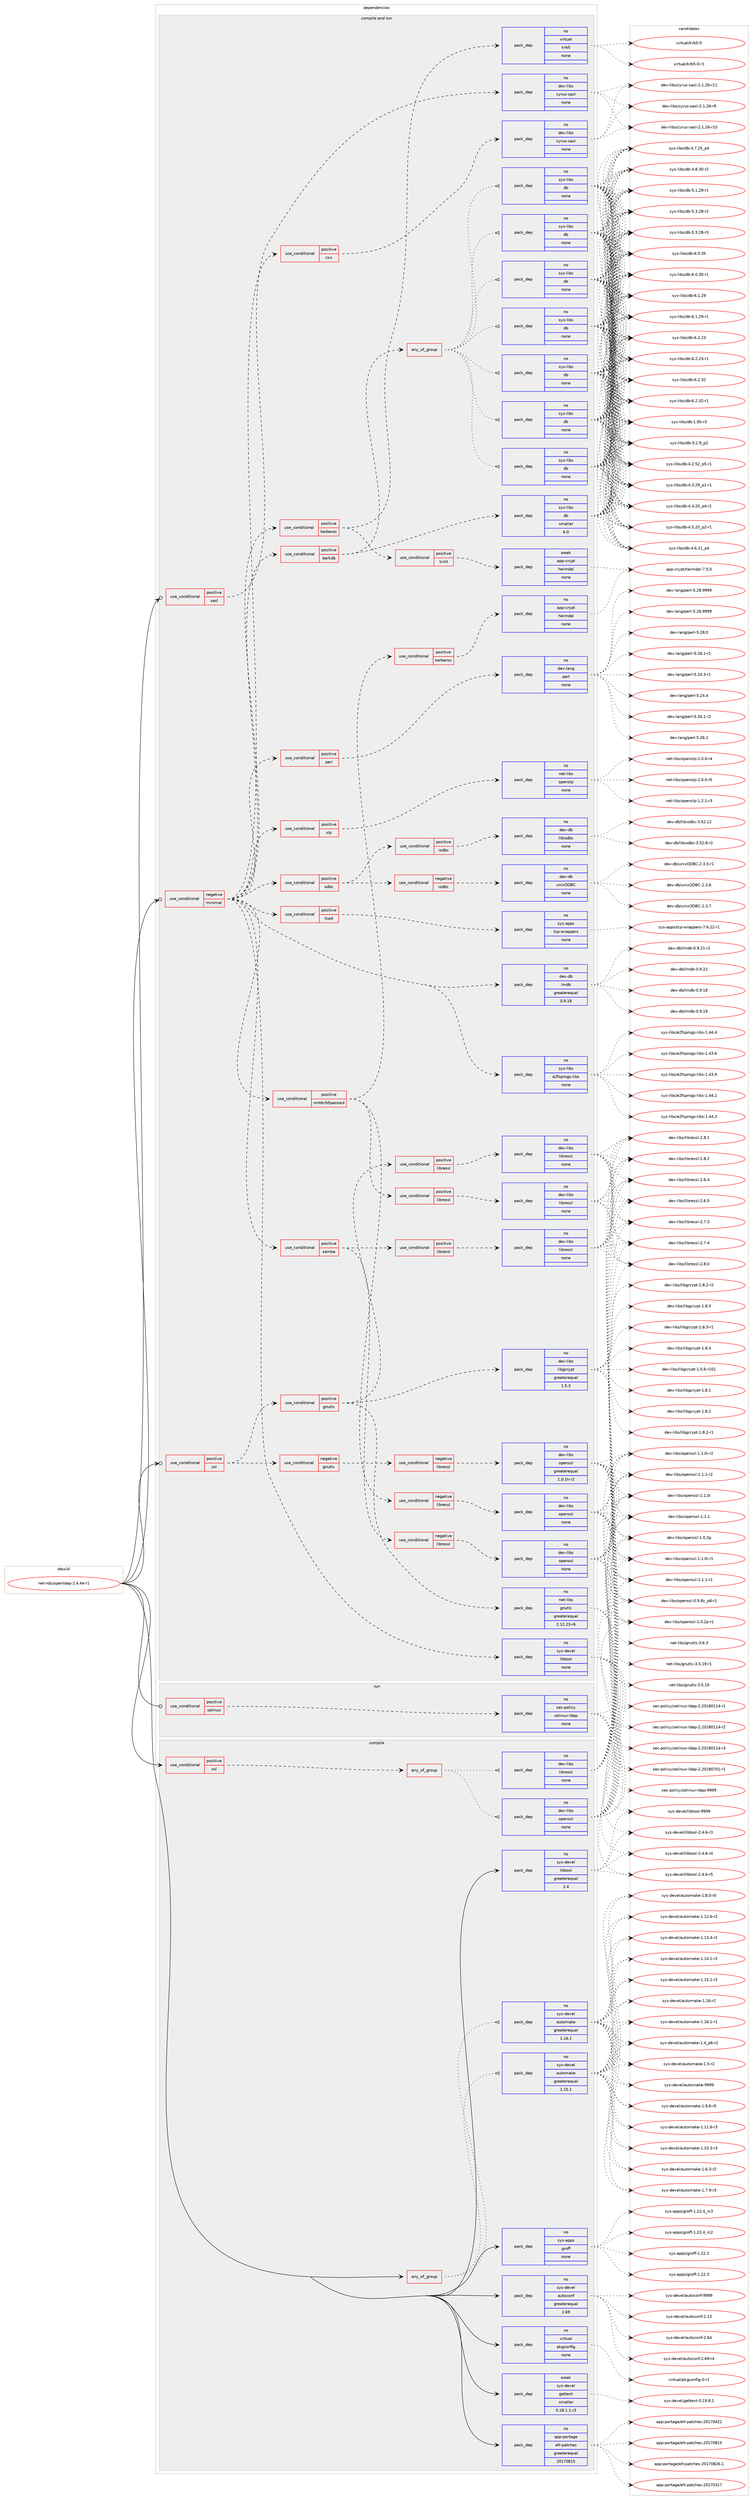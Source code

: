 digraph prolog {

# *************
# Graph options
# *************

newrank=true;
concentrate=true;
compound=true;
graph [rankdir=LR,fontname=Helvetica,fontsize=10,ranksep=1.5];#, ranksep=2.5, nodesep=0.2];
edge  [arrowhead=vee];
node  [fontname=Helvetica,fontsize=10];

# **********
# The ebuild
# **********

subgraph cluster_leftcol {
color=gray;
rank=same;
label=<<i>ebuild</i>>;
id [label="net-nds/openldap-2.4.44-r1", color=red, width=4, href="../net-nds/openldap-2.4.44-r1.svg"];
}

# ****************
# The dependencies
# ****************

subgraph cluster_midcol {
color=gray;
label=<<i>dependencies</i>>;
subgraph cluster_compile {
fillcolor="#eeeeee";
style=filled;
label=<<i>compile</i>>;
subgraph any142 {
dependency6072 [label=<<TABLE BORDER="0" CELLBORDER="1" CELLSPACING="0" CELLPADDING="4"><TR><TD CELLPADDING="10">any_of_group</TD></TR></TABLE>>, shape=none, color=red];subgraph pack4918 {
dependency6073 [label=<<TABLE BORDER="0" CELLBORDER="1" CELLSPACING="0" CELLPADDING="4" WIDTH="220"><TR><TD ROWSPAN="6" CELLPADDING="30">pack_dep</TD></TR><TR><TD WIDTH="110">no</TD></TR><TR><TD>sys-devel</TD></TR><TR><TD>automake</TD></TR><TR><TD>greaterequal</TD></TR><TR><TD>1.16.1</TD></TR></TABLE>>, shape=none, color=blue];
}
dependency6072:e -> dependency6073:w [weight=20,style="dotted",arrowhead="oinv"];
subgraph pack4919 {
dependency6074 [label=<<TABLE BORDER="0" CELLBORDER="1" CELLSPACING="0" CELLPADDING="4" WIDTH="220"><TR><TD ROWSPAN="6" CELLPADDING="30">pack_dep</TD></TR><TR><TD WIDTH="110">no</TD></TR><TR><TD>sys-devel</TD></TR><TR><TD>automake</TD></TR><TR><TD>greaterequal</TD></TR><TR><TD>1.15.1</TD></TR></TABLE>>, shape=none, color=blue];
}
dependency6072:e -> dependency6074:w [weight=20,style="dotted",arrowhead="oinv"];
}
id:e -> dependency6072:w [weight=20,style="solid",arrowhead="vee"];
subgraph cond1004 {
dependency6075 [label=<<TABLE BORDER="0" CELLBORDER="1" CELLSPACING="0" CELLPADDING="4"><TR><TD ROWSPAN="3" CELLPADDING="10">use_conditional</TD></TR><TR><TD>positive</TD></TR><TR><TD>ssl</TD></TR></TABLE>>, shape=none, color=red];
subgraph any143 {
dependency6076 [label=<<TABLE BORDER="0" CELLBORDER="1" CELLSPACING="0" CELLPADDING="4"><TR><TD CELLPADDING="10">any_of_group</TD></TR></TABLE>>, shape=none, color=red];subgraph pack4920 {
dependency6077 [label=<<TABLE BORDER="0" CELLBORDER="1" CELLSPACING="0" CELLPADDING="4" WIDTH="220"><TR><TD ROWSPAN="6" CELLPADDING="30">pack_dep</TD></TR><TR><TD WIDTH="110">no</TD></TR><TR><TD>dev-libs</TD></TR><TR><TD>openssl</TD></TR><TR><TD>none</TD></TR><TR><TD></TD></TR></TABLE>>, shape=none, color=blue];
}
dependency6076:e -> dependency6077:w [weight=20,style="dotted",arrowhead="oinv"];
subgraph pack4921 {
dependency6078 [label=<<TABLE BORDER="0" CELLBORDER="1" CELLSPACING="0" CELLPADDING="4" WIDTH="220"><TR><TD ROWSPAN="6" CELLPADDING="30">pack_dep</TD></TR><TR><TD WIDTH="110">no</TD></TR><TR><TD>dev-libs</TD></TR><TR><TD>libressl</TD></TR><TR><TD>none</TD></TR><TR><TD></TD></TR></TABLE>>, shape=none, color=blue];
}
dependency6076:e -> dependency6078:w [weight=20,style="dotted",arrowhead="oinv"];
}
dependency6075:e -> dependency6076:w [weight=20,style="dashed",arrowhead="vee"];
}
id:e -> dependency6075:w [weight=20,style="solid",arrowhead="vee"];
subgraph pack4922 {
dependency6079 [label=<<TABLE BORDER="0" CELLBORDER="1" CELLSPACING="0" CELLPADDING="4" WIDTH="220"><TR><TD ROWSPAN="6" CELLPADDING="30">pack_dep</TD></TR><TR><TD WIDTH="110">no</TD></TR><TR><TD>app-portage</TD></TR><TR><TD>elt-patches</TD></TR><TR><TD>greaterequal</TD></TR><TR><TD>20170815</TD></TR></TABLE>>, shape=none, color=blue];
}
id:e -> dependency6079:w [weight=20,style="solid",arrowhead="vee"];
subgraph pack4923 {
dependency6080 [label=<<TABLE BORDER="0" CELLBORDER="1" CELLSPACING="0" CELLPADDING="4" WIDTH="220"><TR><TD ROWSPAN="6" CELLPADDING="30">pack_dep</TD></TR><TR><TD WIDTH="110">no</TD></TR><TR><TD>sys-apps</TD></TR><TR><TD>groff</TD></TR><TR><TD>none</TD></TR><TR><TD></TD></TR></TABLE>>, shape=none, color=blue];
}
id:e -> dependency6080:w [weight=20,style="solid",arrowhead="vee"];
subgraph pack4924 {
dependency6081 [label=<<TABLE BORDER="0" CELLBORDER="1" CELLSPACING="0" CELLPADDING="4" WIDTH="220"><TR><TD ROWSPAN="6" CELLPADDING="30">pack_dep</TD></TR><TR><TD WIDTH="110">no</TD></TR><TR><TD>sys-devel</TD></TR><TR><TD>autoconf</TD></TR><TR><TD>greaterequal</TD></TR><TR><TD>2.69</TD></TR></TABLE>>, shape=none, color=blue];
}
id:e -> dependency6081:w [weight=20,style="solid",arrowhead="vee"];
subgraph pack4925 {
dependency6082 [label=<<TABLE BORDER="0" CELLBORDER="1" CELLSPACING="0" CELLPADDING="4" WIDTH="220"><TR><TD ROWSPAN="6" CELLPADDING="30">pack_dep</TD></TR><TR><TD WIDTH="110">no</TD></TR><TR><TD>sys-devel</TD></TR><TR><TD>libtool</TD></TR><TR><TD>greaterequal</TD></TR><TR><TD>2.4</TD></TR></TABLE>>, shape=none, color=blue];
}
id:e -> dependency6082:w [weight=20,style="solid",arrowhead="vee"];
subgraph pack4926 {
dependency6083 [label=<<TABLE BORDER="0" CELLBORDER="1" CELLSPACING="0" CELLPADDING="4" WIDTH="220"><TR><TD ROWSPAN="6" CELLPADDING="30">pack_dep</TD></TR><TR><TD WIDTH="110">no</TD></TR><TR><TD>virtual</TD></TR><TR><TD>pkgconfig</TD></TR><TR><TD>none</TD></TR><TR><TD></TD></TR></TABLE>>, shape=none, color=blue];
}
id:e -> dependency6083:w [weight=20,style="solid",arrowhead="vee"];
subgraph pack4927 {
dependency6084 [label=<<TABLE BORDER="0" CELLBORDER="1" CELLSPACING="0" CELLPADDING="4" WIDTH="220"><TR><TD ROWSPAN="6" CELLPADDING="30">pack_dep</TD></TR><TR><TD WIDTH="110">weak</TD></TR><TR><TD>sys-devel</TD></TR><TR><TD>gettext</TD></TR><TR><TD>smaller</TD></TR><TR><TD>0.18.1.1-r3</TD></TR></TABLE>>, shape=none, color=blue];
}
id:e -> dependency6084:w [weight=20,style="solid",arrowhead="vee"];
}
subgraph cluster_compileandrun {
fillcolor="#eeeeee";
style=filled;
label=<<i>compile and run</i>>;
subgraph cond1005 {
dependency6085 [label=<<TABLE BORDER="0" CELLBORDER="1" CELLSPACING="0" CELLPADDING="4"><TR><TD ROWSPAN="3" CELLPADDING="10">use_conditional</TD></TR><TR><TD>negative</TD></TR><TR><TD>minimal</TD></TR></TABLE>>, shape=none, color=red];
subgraph pack4928 {
dependency6086 [label=<<TABLE BORDER="0" CELLBORDER="1" CELLSPACING="0" CELLPADDING="4" WIDTH="220"><TR><TD ROWSPAN="6" CELLPADDING="30">pack_dep</TD></TR><TR><TD WIDTH="110">no</TD></TR><TR><TD>sys-devel</TD></TR><TR><TD>libtool</TD></TR><TR><TD>none</TD></TR><TR><TD></TD></TR></TABLE>>, shape=none, color=blue];
}
dependency6085:e -> dependency6086:w [weight=20,style="dashed",arrowhead="vee"];
subgraph pack4929 {
dependency6087 [label=<<TABLE BORDER="0" CELLBORDER="1" CELLSPACING="0" CELLPADDING="4" WIDTH="220"><TR><TD ROWSPAN="6" CELLPADDING="30">pack_dep</TD></TR><TR><TD WIDTH="110">no</TD></TR><TR><TD>sys-libs</TD></TR><TR><TD>e2fsprogs-libs</TD></TR><TR><TD>none</TD></TR><TR><TD></TD></TR></TABLE>>, shape=none, color=blue];
}
dependency6085:e -> dependency6087:w [weight=20,style="dashed",arrowhead="vee"];
subgraph pack4930 {
dependency6088 [label=<<TABLE BORDER="0" CELLBORDER="1" CELLSPACING="0" CELLPADDING="4" WIDTH="220"><TR><TD ROWSPAN="6" CELLPADDING="30">pack_dep</TD></TR><TR><TD WIDTH="110">no</TD></TR><TR><TD>dev-db</TD></TR><TR><TD>lmdb</TD></TR><TR><TD>greaterequal</TD></TR><TR><TD>0.9.18</TD></TR></TABLE>>, shape=none, color=blue];
}
dependency6085:e -> dependency6088:w [weight=20,style="dashed",arrowhead="vee"];
subgraph cond1006 {
dependency6089 [label=<<TABLE BORDER="0" CELLBORDER="1" CELLSPACING="0" CELLPADDING="4"><TR><TD ROWSPAN="3" CELLPADDING="10">use_conditional</TD></TR><TR><TD>positive</TD></TR><TR><TD>tcpd</TD></TR></TABLE>>, shape=none, color=red];
subgraph pack4931 {
dependency6090 [label=<<TABLE BORDER="0" CELLBORDER="1" CELLSPACING="0" CELLPADDING="4" WIDTH="220"><TR><TD ROWSPAN="6" CELLPADDING="30">pack_dep</TD></TR><TR><TD WIDTH="110">no</TD></TR><TR><TD>sys-apps</TD></TR><TR><TD>tcp-wrappers</TD></TR><TR><TD>none</TD></TR><TR><TD></TD></TR></TABLE>>, shape=none, color=blue];
}
dependency6089:e -> dependency6090:w [weight=20,style="dashed",arrowhead="vee"];
}
dependency6085:e -> dependency6089:w [weight=20,style="dashed",arrowhead="vee"];
subgraph cond1007 {
dependency6091 [label=<<TABLE BORDER="0" CELLBORDER="1" CELLSPACING="0" CELLPADDING="4"><TR><TD ROWSPAN="3" CELLPADDING="10">use_conditional</TD></TR><TR><TD>positive</TD></TR><TR><TD>odbc</TD></TR></TABLE>>, shape=none, color=red];
subgraph cond1008 {
dependency6092 [label=<<TABLE BORDER="0" CELLBORDER="1" CELLSPACING="0" CELLPADDING="4"><TR><TD ROWSPAN="3" CELLPADDING="10">use_conditional</TD></TR><TR><TD>negative</TD></TR><TR><TD>iodbc</TD></TR></TABLE>>, shape=none, color=red];
subgraph pack4932 {
dependency6093 [label=<<TABLE BORDER="0" CELLBORDER="1" CELLSPACING="0" CELLPADDING="4" WIDTH="220"><TR><TD ROWSPAN="6" CELLPADDING="30">pack_dep</TD></TR><TR><TD WIDTH="110">no</TD></TR><TR><TD>dev-db</TD></TR><TR><TD>unixODBC</TD></TR><TR><TD>none</TD></TR><TR><TD></TD></TR></TABLE>>, shape=none, color=blue];
}
dependency6092:e -> dependency6093:w [weight=20,style="dashed",arrowhead="vee"];
}
dependency6091:e -> dependency6092:w [weight=20,style="dashed",arrowhead="vee"];
subgraph cond1009 {
dependency6094 [label=<<TABLE BORDER="0" CELLBORDER="1" CELLSPACING="0" CELLPADDING="4"><TR><TD ROWSPAN="3" CELLPADDING="10">use_conditional</TD></TR><TR><TD>positive</TD></TR><TR><TD>iodbc</TD></TR></TABLE>>, shape=none, color=red];
subgraph pack4933 {
dependency6095 [label=<<TABLE BORDER="0" CELLBORDER="1" CELLSPACING="0" CELLPADDING="4" WIDTH="220"><TR><TD ROWSPAN="6" CELLPADDING="30">pack_dep</TD></TR><TR><TD WIDTH="110">no</TD></TR><TR><TD>dev-db</TD></TR><TR><TD>libiodbc</TD></TR><TR><TD>none</TD></TR><TR><TD></TD></TR></TABLE>>, shape=none, color=blue];
}
dependency6094:e -> dependency6095:w [weight=20,style="dashed",arrowhead="vee"];
}
dependency6091:e -> dependency6094:w [weight=20,style="dashed",arrowhead="vee"];
}
dependency6085:e -> dependency6091:w [weight=20,style="dashed",arrowhead="vee"];
subgraph cond1010 {
dependency6096 [label=<<TABLE BORDER="0" CELLBORDER="1" CELLSPACING="0" CELLPADDING="4"><TR><TD ROWSPAN="3" CELLPADDING="10">use_conditional</TD></TR><TR><TD>positive</TD></TR><TR><TD>slp</TD></TR></TABLE>>, shape=none, color=red];
subgraph pack4934 {
dependency6097 [label=<<TABLE BORDER="0" CELLBORDER="1" CELLSPACING="0" CELLPADDING="4" WIDTH="220"><TR><TD ROWSPAN="6" CELLPADDING="30">pack_dep</TD></TR><TR><TD WIDTH="110">no</TD></TR><TR><TD>net-libs</TD></TR><TR><TD>openslp</TD></TR><TR><TD>none</TD></TR><TR><TD></TD></TR></TABLE>>, shape=none, color=blue];
}
dependency6096:e -> dependency6097:w [weight=20,style="dashed",arrowhead="vee"];
}
dependency6085:e -> dependency6096:w [weight=20,style="dashed",arrowhead="vee"];
subgraph cond1011 {
dependency6098 [label=<<TABLE BORDER="0" CELLBORDER="1" CELLSPACING="0" CELLPADDING="4"><TR><TD ROWSPAN="3" CELLPADDING="10">use_conditional</TD></TR><TR><TD>positive</TD></TR><TR><TD>perl</TD></TR></TABLE>>, shape=none, color=red];
subgraph pack4935 {
dependency6099 [label=<<TABLE BORDER="0" CELLBORDER="1" CELLSPACING="0" CELLPADDING="4" WIDTH="220"><TR><TD ROWSPAN="6" CELLPADDING="30">pack_dep</TD></TR><TR><TD WIDTH="110">no</TD></TR><TR><TD>dev-lang</TD></TR><TR><TD>perl</TD></TR><TR><TD>none</TD></TR><TR><TD></TD></TR></TABLE>>, shape=none, color=blue];
}
dependency6098:e -> dependency6099:w [weight=20,style="dashed",arrowhead="vee"];
}
dependency6085:e -> dependency6098:w [weight=20,style="dashed",arrowhead="vee"];
subgraph cond1012 {
dependency6100 [label=<<TABLE BORDER="0" CELLBORDER="1" CELLSPACING="0" CELLPADDING="4"><TR><TD ROWSPAN="3" CELLPADDING="10">use_conditional</TD></TR><TR><TD>positive</TD></TR><TR><TD>samba</TD></TR></TABLE>>, shape=none, color=red];
subgraph cond1013 {
dependency6101 [label=<<TABLE BORDER="0" CELLBORDER="1" CELLSPACING="0" CELLPADDING="4"><TR><TD ROWSPAN="3" CELLPADDING="10">use_conditional</TD></TR><TR><TD>negative</TD></TR><TR><TD>libressl</TD></TR></TABLE>>, shape=none, color=red];
subgraph pack4936 {
dependency6102 [label=<<TABLE BORDER="0" CELLBORDER="1" CELLSPACING="0" CELLPADDING="4" WIDTH="220"><TR><TD ROWSPAN="6" CELLPADDING="30">pack_dep</TD></TR><TR><TD WIDTH="110">no</TD></TR><TR><TD>dev-libs</TD></TR><TR><TD>openssl</TD></TR><TR><TD>none</TD></TR><TR><TD></TD></TR></TABLE>>, shape=none, color=blue];
}
dependency6101:e -> dependency6102:w [weight=20,style="dashed",arrowhead="vee"];
}
dependency6100:e -> dependency6101:w [weight=20,style="dashed",arrowhead="vee"];
subgraph cond1014 {
dependency6103 [label=<<TABLE BORDER="0" CELLBORDER="1" CELLSPACING="0" CELLPADDING="4"><TR><TD ROWSPAN="3" CELLPADDING="10">use_conditional</TD></TR><TR><TD>positive</TD></TR><TR><TD>libressl</TD></TR></TABLE>>, shape=none, color=red];
subgraph pack4937 {
dependency6104 [label=<<TABLE BORDER="0" CELLBORDER="1" CELLSPACING="0" CELLPADDING="4" WIDTH="220"><TR><TD ROWSPAN="6" CELLPADDING="30">pack_dep</TD></TR><TR><TD WIDTH="110">no</TD></TR><TR><TD>dev-libs</TD></TR><TR><TD>libressl</TD></TR><TR><TD>none</TD></TR><TR><TD></TD></TR></TABLE>>, shape=none, color=blue];
}
dependency6103:e -> dependency6104:w [weight=20,style="dashed",arrowhead="vee"];
}
dependency6100:e -> dependency6103:w [weight=20,style="dashed",arrowhead="vee"];
}
dependency6085:e -> dependency6100:w [weight=20,style="dashed",arrowhead="vee"];
subgraph cond1015 {
dependency6105 [label=<<TABLE BORDER="0" CELLBORDER="1" CELLSPACING="0" CELLPADDING="4"><TR><TD ROWSPAN="3" CELLPADDING="10">use_conditional</TD></TR><TR><TD>positive</TD></TR><TR><TD>berkdb</TD></TR></TABLE>>, shape=none, color=red];
subgraph pack4938 {
dependency6106 [label=<<TABLE BORDER="0" CELLBORDER="1" CELLSPACING="0" CELLPADDING="4" WIDTH="220"><TR><TD ROWSPAN="6" CELLPADDING="30">pack_dep</TD></TR><TR><TD WIDTH="110">no</TD></TR><TR><TD>sys-libs</TD></TR><TR><TD>db</TD></TR><TR><TD>smaller</TD></TR><TR><TD>6.0</TD></TR></TABLE>>, shape=none, color=blue];
}
dependency6105:e -> dependency6106:w [weight=20,style="dashed",arrowhead="vee"];
subgraph any144 {
dependency6107 [label=<<TABLE BORDER="0" CELLBORDER="1" CELLSPACING="0" CELLPADDING="4"><TR><TD CELLPADDING="10">any_of_group</TD></TR></TABLE>>, shape=none, color=red];subgraph pack4939 {
dependency6108 [label=<<TABLE BORDER="0" CELLBORDER="1" CELLSPACING="0" CELLPADDING="4" WIDTH="220"><TR><TD ROWSPAN="6" CELLPADDING="30">pack_dep</TD></TR><TR><TD WIDTH="110">no</TD></TR><TR><TD>sys-libs</TD></TR><TR><TD>db</TD></TR><TR><TD>none</TD></TR><TR><TD></TD></TR></TABLE>>, shape=none, color=blue];
}
dependency6107:e -> dependency6108:w [weight=20,style="dotted",arrowhead="oinv"];
subgraph pack4940 {
dependency6109 [label=<<TABLE BORDER="0" CELLBORDER="1" CELLSPACING="0" CELLPADDING="4" WIDTH="220"><TR><TD ROWSPAN="6" CELLPADDING="30">pack_dep</TD></TR><TR><TD WIDTH="110">no</TD></TR><TR><TD>sys-libs</TD></TR><TR><TD>db</TD></TR><TR><TD>none</TD></TR><TR><TD></TD></TR></TABLE>>, shape=none, color=blue];
}
dependency6107:e -> dependency6109:w [weight=20,style="dotted",arrowhead="oinv"];
subgraph pack4941 {
dependency6110 [label=<<TABLE BORDER="0" CELLBORDER="1" CELLSPACING="0" CELLPADDING="4" WIDTH="220"><TR><TD ROWSPAN="6" CELLPADDING="30">pack_dep</TD></TR><TR><TD WIDTH="110">no</TD></TR><TR><TD>sys-libs</TD></TR><TR><TD>db</TD></TR><TR><TD>none</TD></TR><TR><TD></TD></TR></TABLE>>, shape=none, color=blue];
}
dependency6107:e -> dependency6110:w [weight=20,style="dotted",arrowhead="oinv"];
subgraph pack4942 {
dependency6111 [label=<<TABLE BORDER="0" CELLBORDER="1" CELLSPACING="0" CELLPADDING="4" WIDTH="220"><TR><TD ROWSPAN="6" CELLPADDING="30">pack_dep</TD></TR><TR><TD WIDTH="110">no</TD></TR><TR><TD>sys-libs</TD></TR><TR><TD>db</TD></TR><TR><TD>none</TD></TR><TR><TD></TD></TR></TABLE>>, shape=none, color=blue];
}
dependency6107:e -> dependency6111:w [weight=20,style="dotted",arrowhead="oinv"];
subgraph pack4943 {
dependency6112 [label=<<TABLE BORDER="0" CELLBORDER="1" CELLSPACING="0" CELLPADDING="4" WIDTH="220"><TR><TD ROWSPAN="6" CELLPADDING="30">pack_dep</TD></TR><TR><TD WIDTH="110">no</TD></TR><TR><TD>sys-libs</TD></TR><TR><TD>db</TD></TR><TR><TD>none</TD></TR><TR><TD></TD></TR></TABLE>>, shape=none, color=blue];
}
dependency6107:e -> dependency6112:w [weight=20,style="dotted",arrowhead="oinv"];
subgraph pack4944 {
dependency6113 [label=<<TABLE BORDER="0" CELLBORDER="1" CELLSPACING="0" CELLPADDING="4" WIDTH="220"><TR><TD ROWSPAN="6" CELLPADDING="30">pack_dep</TD></TR><TR><TD WIDTH="110">no</TD></TR><TR><TD>sys-libs</TD></TR><TR><TD>db</TD></TR><TR><TD>none</TD></TR><TR><TD></TD></TR></TABLE>>, shape=none, color=blue];
}
dependency6107:e -> dependency6113:w [weight=20,style="dotted",arrowhead="oinv"];
subgraph pack4945 {
dependency6114 [label=<<TABLE BORDER="0" CELLBORDER="1" CELLSPACING="0" CELLPADDING="4" WIDTH="220"><TR><TD ROWSPAN="6" CELLPADDING="30">pack_dep</TD></TR><TR><TD WIDTH="110">no</TD></TR><TR><TD>sys-libs</TD></TR><TR><TD>db</TD></TR><TR><TD>none</TD></TR><TR><TD></TD></TR></TABLE>>, shape=none, color=blue];
}
dependency6107:e -> dependency6114:w [weight=20,style="dotted",arrowhead="oinv"];
}
dependency6105:e -> dependency6107:w [weight=20,style="dashed",arrowhead="vee"];
}
dependency6085:e -> dependency6105:w [weight=20,style="dashed",arrowhead="vee"];
subgraph cond1016 {
dependency6115 [label=<<TABLE BORDER="0" CELLBORDER="1" CELLSPACING="0" CELLPADDING="4"><TR><TD ROWSPAN="3" CELLPADDING="10">use_conditional</TD></TR><TR><TD>positive</TD></TR><TR><TD>smbkrb5passwd</TD></TR></TABLE>>, shape=none, color=red];
subgraph cond1017 {
dependency6116 [label=<<TABLE BORDER="0" CELLBORDER="1" CELLSPACING="0" CELLPADDING="4"><TR><TD ROWSPAN="3" CELLPADDING="10">use_conditional</TD></TR><TR><TD>negative</TD></TR><TR><TD>libressl</TD></TR></TABLE>>, shape=none, color=red];
subgraph pack4946 {
dependency6117 [label=<<TABLE BORDER="0" CELLBORDER="1" CELLSPACING="0" CELLPADDING="4" WIDTH="220"><TR><TD ROWSPAN="6" CELLPADDING="30">pack_dep</TD></TR><TR><TD WIDTH="110">no</TD></TR><TR><TD>dev-libs</TD></TR><TR><TD>openssl</TD></TR><TR><TD>none</TD></TR><TR><TD></TD></TR></TABLE>>, shape=none, color=blue];
}
dependency6116:e -> dependency6117:w [weight=20,style="dashed",arrowhead="vee"];
}
dependency6115:e -> dependency6116:w [weight=20,style="dashed",arrowhead="vee"];
subgraph cond1018 {
dependency6118 [label=<<TABLE BORDER="0" CELLBORDER="1" CELLSPACING="0" CELLPADDING="4"><TR><TD ROWSPAN="3" CELLPADDING="10">use_conditional</TD></TR><TR><TD>positive</TD></TR><TR><TD>libressl</TD></TR></TABLE>>, shape=none, color=red];
subgraph pack4947 {
dependency6119 [label=<<TABLE BORDER="0" CELLBORDER="1" CELLSPACING="0" CELLPADDING="4" WIDTH="220"><TR><TD ROWSPAN="6" CELLPADDING="30">pack_dep</TD></TR><TR><TD WIDTH="110">no</TD></TR><TR><TD>dev-libs</TD></TR><TR><TD>libressl</TD></TR><TR><TD>none</TD></TR><TR><TD></TD></TR></TABLE>>, shape=none, color=blue];
}
dependency6118:e -> dependency6119:w [weight=20,style="dashed",arrowhead="vee"];
}
dependency6115:e -> dependency6118:w [weight=20,style="dashed",arrowhead="vee"];
subgraph cond1019 {
dependency6120 [label=<<TABLE BORDER="0" CELLBORDER="1" CELLSPACING="0" CELLPADDING="4"><TR><TD ROWSPAN="3" CELLPADDING="10">use_conditional</TD></TR><TR><TD>positive</TD></TR><TR><TD>kerberos</TD></TR></TABLE>>, shape=none, color=red];
subgraph pack4948 {
dependency6121 [label=<<TABLE BORDER="0" CELLBORDER="1" CELLSPACING="0" CELLPADDING="4" WIDTH="220"><TR><TD ROWSPAN="6" CELLPADDING="30">pack_dep</TD></TR><TR><TD WIDTH="110">no</TD></TR><TR><TD>app-crypt</TD></TR><TR><TD>heimdal</TD></TR><TR><TD>none</TD></TR><TR><TD></TD></TR></TABLE>>, shape=none, color=blue];
}
dependency6120:e -> dependency6121:w [weight=20,style="dashed",arrowhead="vee"];
}
dependency6115:e -> dependency6120:w [weight=20,style="dashed",arrowhead="vee"];
}
dependency6085:e -> dependency6115:w [weight=20,style="dashed",arrowhead="vee"];
subgraph cond1020 {
dependency6122 [label=<<TABLE BORDER="0" CELLBORDER="1" CELLSPACING="0" CELLPADDING="4"><TR><TD ROWSPAN="3" CELLPADDING="10">use_conditional</TD></TR><TR><TD>positive</TD></TR><TR><TD>kerberos</TD></TR></TABLE>>, shape=none, color=red];
subgraph pack4949 {
dependency6123 [label=<<TABLE BORDER="0" CELLBORDER="1" CELLSPACING="0" CELLPADDING="4" WIDTH="220"><TR><TD ROWSPAN="6" CELLPADDING="30">pack_dep</TD></TR><TR><TD WIDTH="110">no</TD></TR><TR><TD>virtual</TD></TR><TR><TD>krb5</TD></TR><TR><TD>none</TD></TR><TR><TD></TD></TR></TABLE>>, shape=none, color=blue];
}
dependency6122:e -> dependency6123:w [weight=20,style="dashed",arrowhead="vee"];
subgraph cond1021 {
dependency6124 [label=<<TABLE BORDER="0" CELLBORDER="1" CELLSPACING="0" CELLPADDING="4"><TR><TD ROWSPAN="3" CELLPADDING="10">use_conditional</TD></TR><TR><TD>positive</TD></TR><TR><TD>kinit</TD></TR></TABLE>>, shape=none, color=red];
subgraph pack4950 {
dependency6125 [label=<<TABLE BORDER="0" CELLBORDER="1" CELLSPACING="0" CELLPADDING="4" WIDTH="220"><TR><TD ROWSPAN="6" CELLPADDING="30">pack_dep</TD></TR><TR><TD WIDTH="110">weak</TD></TR><TR><TD>app-crypt</TD></TR><TR><TD>heimdal</TD></TR><TR><TD>none</TD></TR><TR><TD></TD></TR></TABLE>>, shape=none, color=blue];
}
dependency6124:e -> dependency6125:w [weight=20,style="dashed",arrowhead="vee"];
}
dependency6122:e -> dependency6124:w [weight=20,style="dashed",arrowhead="vee"];
}
dependency6085:e -> dependency6122:w [weight=20,style="dashed",arrowhead="vee"];
subgraph cond1022 {
dependency6126 [label=<<TABLE BORDER="0" CELLBORDER="1" CELLSPACING="0" CELLPADDING="4"><TR><TD ROWSPAN="3" CELLPADDING="10">use_conditional</TD></TR><TR><TD>positive</TD></TR><TR><TD>cxx</TD></TR></TABLE>>, shape=none, color=red];
subgraph pack4951 {
dependency6127 [label=<<TABLE BORDER="0" CELLBORDER="1" CELLSPACING="0" CELLPADDING="4" WIDTH="220"><TR><TD ROWSPAN="6" CELLPADDING="30">pack_dep</TD></TR><TR><TD WIDTH="110">no</TD></TR><TR><TD>dev-libs</TD></TR><TR><TD>cyrus-sasl</TD></TR><TR><TD>none</TD></TR><TR><TD></TD></TR></TABLE>>, shape=none, color=blue];
}
dependency6126:e -> dependency6127:w [weight=20,style="dashed",arrowhead="vee"];
}
dependency6085:e -> dependency6126:w [weight=20,style="dashed",arrowhead="vee"];
}
id:e -> dependency6085:w [weight=20,style="solid",arrowhead="odotvee"];
subgraph cond1023 {
dependency6128 [label=<<TABLE BORDER="0" CELLBORDER="1" CELLSPACING="0" CELLPADDING="4"><TR><TD ROWSPAN="3" CELLPADDING="10">use_conditional</TD></TR><TR><TD>positive</TD></TR><TR><TD>sasl</TD></TR></TABLE>>, shape=none, color=red];
subgraph pack4952 {
dependency6129 [label=<<TABLE BORDER="0" CELLBORDER="1" CELLSPACING="0" CELLPADDING="4" WIDTH="220"><TR><TD ROWSPAN="6" CELLPADDING="30">pack_dep</TD></TR><TR><TD WIDTH="110">no</TD></TR><TR><TD>dev-libs</TD></TR><TR><TD>cyrus-sasl</TD></TR><TR><TD>none</TD></TR><TR><TD></TD></TR></TABLE>>, shape=none, color=blue];
}
dependency6128:e -> dependency6129:w [weight=20,style="dashed",arrowhead="vee"];
}
id:e -> dependency6128:w [weight=20,style="solid",arrowhead="odotvee"];
subgraph cond1024 {
dependency6130 [label=<<TABLE BORDER="0" CELLBORDER="1" CELLSPACING="0" CELLPADDING="4"><TR><TD ROWSPAN="3" CELLPADDING="10">use_conditional</TD></TR><TR><TD>positive</TD></TR><TR><TD>ssl</TD></TR></TABLE>>, shape=none, color=red];
subgraph cond1025 {
dependency6131 [label=<<TABLE BORDER="0" CELLBORDER="1" CELLSPACING="0" CELLPADDING="4"><TR><TD ROWSPAN="3" CELLPADDING="10">use_conditional</TD></TR><TR><TD>negative</TD></TR><TR><TD>gnutls</TD></TR></TABLE>>, shape=none, color=red];
subgraph cond1026 {
dependency6132 [label=<<TABLE BORDER="0" CELLBORDER="1" CELLSPACING="0" CELLPADDING="4"><TR><TD ROWSPAN="3" CELLPADDING="10">use_conditional</TD></TR><TR><TD>negative</TD></TR><TR><TD>libressl</TD></TR></TABLE>>, shape=none, color=red];
subgraph pack4953 {
dependency6133 [label=<<TABLE BORDER="0" CELLBORDER="1" CELLSPACING="0" CELLPADDING="4" WIDTH="220"><TR><TD ROWSPAN="6" CELLPADDING="30">pack_dep</TD></TR><TR><TD WIDTH="110">no</TD></TR><TR><TD>dev-libs</TD></TR><TR><TD>openssl</TD></TR><TR><TD>greaterequal</TD></TR><TR><TD>1.0.1h-r2</TD></TR></TABLE>>, shape=none, color=blue];
}
dependency6132:e -> dependency6133:w [weight=20,style="dashed",arrowhead="vee"];
}
dependency6131:e -> dependency6132:w [weight=20,style="dashed",arrowhead="vee"];
}
dependency6130:e -> dependency6131:w [weight=20,style="dashed",arrowhead="vee"];
subgraph cond1027 {
dependency6134 [label=<<TABLE BORDER="0" CELLBORDER="1" CELLSPACING="0" CELLPADDING="4"><TR><TD ROWSPAN="3" CELLPADDING="10">use_conditional</TD></TR><TR><TD>positive</TD></TR><TR><TD>gnutls</TD></TR></TABLE>>, shape=none, color=red];
subgraph pack4954 {
dependency6135 [label=<<TABLE BORDER="0" CELLBORDER="1" CELLSPACING="0" CELLPADDING="4" WIDTH="220"><TR><TD ROWSPAN="6" CELLPADDING="30">pack_dep</TD></TR><TR><TD WIDTH="110">no</TD></TR><TR><TD>net-libs</TD></TR><TR><TD>gnutls</TD></TR><TR><TD>greaterequal</TD></TR><TR><TD>2.12.23-r6</TD></TR></TABLE>>, shape=none, color=blue];
}
dependency6134:e -> dependency6135:w [weight=20,style="dashed",arrowhead="vee"];
subgraph cond1028 {
dependency6136 [label=<<TABLE BORDER="0" CELLBORDER="1" CELLSPACING="0" CELLPADDING="4"><TR><TD ROWSPAN="3" CELLPADDING="10">use_conditional</TD></TR><TR><TD>positive</TD></TR><TR><TD>libressl</TD></TR></TABLE>>, shape=none, color=red];
subgraph pack4955 {
dependency6137 [label=<<TABLE BORDER="0" CELLBORDER="1" CELLSPACING="0" CELLPADDING="4" WIDTH="220"><TR><TD ROWSPAN="6" CELLPADDING="30">pack_dep</TD></TR><TR><TD WIDTH="110">no</TD></TR><TR><TD>dev-libs</TD></TR><TR><TD>libressl</TD></TR><TR><TD>none</TD></TR><TR><TD></TD></TR></TABLE>>, shape=none, color=blue];
}
dependency6136:e -> dependency6137:w [weight=20,style="dashed",arrowhead="vee"];
}
dependency6134:e -> dependency6136:w [weight=20,style="dashed",arrowhead="vee"];
subgraph pack4956 {
dependency6138 [label=<<TABLE BORDER="0" CELLBORDER="1" CELLSPACING="0" CELLPADDING="4" WIDTH="220"><TR><TD ROWSPAN="6" CELLPADDING="30">pack_dep</TD></TR><TR><TD WIDTH="110">no</TD></TR><TR><TD>dev-libs</TD></TR><TR><TD>libgcrypt</TD></TR><TR><TD>greaterequal</TD></TR><TR><TD>1.5.3</TD></TR></TABLE>>, shape=none, color=blue];
}
dependency6134:e -> dependency6138:w [weight=20,style="dashed",arrowhead="vee"];
}
dependency6130:e -> dependency6134:w [weight=20,style="dashed",arrowhead="vee"];
}
id:e -> dependency6130:w [weight=20,style="solid",arrowhead="odotvee"];
}
subgraph cluster_run {
fillcolor="#eeeeee";
style=filled;
label=<<i>run</i>>;
subgraph cond1029 {
dependency6139 [label=<<TABLE BORDER="0" CELLBORDER="1" CELLSPACING="0" CELLPADDING="4"><TR><TD ROWSPAN="3" CELLPADDING="10">use_conditional</TD></TR><TR><TD>positive</TD></TR><TR><TD>selinux</TD></TR></TABLE>>, shape=none, color=red];
subgraph pack4957 {
dependency6140 [label=<<TABLE BORDER="0" CELLBORDER="1" CELLSPACING="0" CELLPADDING="4" WIDTH="220"><TR><TD ROWSPAN="6" CELLPADDING="30">pack_dep</TD></TR><TR><TD WIDTH="110">no</TD></TR><TR><TD>sec-policy</TD></TR><TR><TD>selinux-ldap</TD></TR><TR><TD>none</TD></TR><TR><TD></TD></TR></TABLE>>, shape=none, color=blue];
}
dependency6139:e -> dependency6140:w [weight=20,style="dashed",arrowhead="vee"];
}
id:e -> dependency6139:w [weight=20,style="solid",arrowhead="odot"];
}
}

# **************
# The candidates
# **************

subgraph cluster_choices {
rank=same;
color=gray;
label=<<i>candidates</i>>;

subgraph choice4918 {
color=black;
nodesep=1;
choice11512111545100101118101108479711711611110997107101454946494846514511451 [label="sys-devel/automake-1.10.3-r3", color=red, width=4,href="../sys-devel/automake-1.10.3-r3.svg"];
choice11512111545100101118101108479711711611110997107101454946494946544511451 [label="sys-devel/automake-1.11.6-r3", color=red, width=4,href="../sys-devel/automake-1.11.6-r3.svg"];
choice11512111545100101118101108479711711611110997107101454946495046544511450 [label="sys-devel/automake-1.12.6-r2", color=red, width=4,href="../sys-devel/automake-1.12.6-r2.svg"];
choice11512111545100101118101108479711711611110997107101454946495146524511450 [label="sys-devel/automake-1.13.4-r2", color=red, width=4,href="../sys-devel/automake-1.13.4-r2.svg"];
choice11512111545100101118101108479711711611110997107101454946495246494511450 [label="sys-devel/automake-1.14.1-r2", color=red, width=4,href="../sys-devel/automake-1.14.1-r2.svg"];
choice11512111545100101118101108479711711611110997107101454946495346494511450 [label="sys-devel/automake-1.15.1-r2", color=red, width=4,href="../sys-devel/automake-1.15.1-r2.svg"];
choice1151211154510010111810110847971171161111099710710145494649544511450 [label="sys-devel/automake-1.16-r2", color=red, width=4,href="../sys-devel/automake-1.16-r2.svg"];
choice11512111545100101118101108479711711611110997107101454946495446494511449 [label="sys-devel/automake-1.16.1-r1", color=red, width=4,href="../sys-devel/automake-1.16.1-r1.svg"];
choice115121115451001011181011084797117116111109971071014549465295112544511450 [label="sys-devel/automake-1.4_p6-r2", color=red, width=4,href="../sys-devel/automake-1.4_p6-r2.svg"];
choice11512111545100101118101108479711711611110997107101454946534511450 [label="sys-devel/automake-1.5-r2", color=red, width=4,href="../sys-devel/automake-1.5-r2.svg"];
choice115121115451001011181011084797117116111109971071014549465446514511450 [label="sys-devel/automake-1.6.3-r2", color=red, width=4,href="../sys-devel/automake-1.6.3-r2.svg"];
choice115121115451001011181011084797117116111109971071014549465546574511451 [label="sys-devel/automake-1.7.9-r3", color=red, width=4,href="../sys-devel/automake-1.7.9-r3.svg"];
choice115121115451001011181011084797117116111109971071014549465646534511453 [label="sys-devel/automake-1.8.5-r5", color=red, width=4,href="../sys-devel/automake-1.8.5-r5.svg"];
choice115121115451001011181011084797117116111109971071014549465746544511453 [label="sys-devel/automake-1.9.6-r5", color=red, width=4,href="../sys-devel/automake-1.9.6-r5.svg"];
choice115121115451001011181011084797117116111109971071014557575757 [label="sys-devel/automake-9999", color=red, width=4,href="../sys-devel/automake-9999.svg"];
dependency6073:e -> choice11512111545100101118101108479711711611110997107101454946494846514511451:w [style=dotted,weight="100"];
dependency6073:e -> choice11512111545100101118101108479711711611110997107101454946494946544511451:w [style=dotted,weight="100"];
dependency6073:e -> choice11512111545100101118101108479711711611110997107101454946495046544511450:w [style=dotted,weight="100"];
dependency6073:e -> choice11512111545100101118101108479711711611110997107101454946495146524511450:w [style=dotted,weight="100"];
dependency6073:e -> choice11512111545100101118101108479711711611110997107101454946495246494511450:w [style=dotted,weight="100"];
dependency6073:e -> choice11512111545100101118101108479711711611110997107101454946495346494511450:w [style=dotted,weight="100"];
dependency6073:e -> choice1151211154510010111810110847971171161111099710710145494649544511450:w [style=dotted,weight="100"];
dependency6073:e -> choice11512111545100101118101108479711711611110997107101454946495446494511449:w [style=dotted,weight="100"];
dependency6073:e -> choice115121115451001011181011084797117116111109971071014549465295112544511450:w [style=dotted,weight="100"];
dependency6073:e -> choice11512111545100101118101108479711711611110997107101454946534511450:w [style=dotted,weight="100"];
dependency6073:e -> choice115121115451001011181011084797117116111109971071014549465446514511450:w [style=dotted,weight="100"];
dependency6073:e -> choice115121115451001011181011084797117116111109971071014549465546574511451:w [style=dotted,weight="100"];
dependency6073:e -> choice115121115451001011181011084797117116111109971071014549465646534511453:w [style=dotted,weight="100"];
dependency6073:e -> choice115121115451001011181011084797117116111109971071014549465746544511453:w [style=dotted,weight="100"];
dependency6073:e -> choice115121115451001011181011084797117116111109971071014557575757:w [style=dotted,weight="100"];
}
subgraph choice4919 {
color=black;
nodesep=1;
choice11512111545100101118101108479711711611110997107101454946494846514511451 [label="sys-devel/automake-1.10.3-r3", color=red, width=4,href="../sys-devel/automake-1.10.3-r3.svg"];
choice11512111545100101118101108479711711611110997107101454946494946544511451 [label="sys-devel/automake-1.11.6-r3", color=red, width=4,href="../sys-devel/automake-1.11.6-r3.svg"];
choice11512111545100101118101108479711711611110997107101454946495046544511450 [label="sys-devel/automake-1.12.6-r2", color=red, width=4,href="../sys-devel/automake-1.12.6-r2.svg"];
choice11512111545100101118101108479711711611110997107101454946495146524511450 [label="sys-devel/automake-1.13.4-r2", color=red, width=4,href="../sys-devel/automake-1.13.4-r2.svg"];
choice11512111545100101118101108479711711611110997107101454946495246494511450 [label="sys-devel/automake-1.14.1-r2", color=red, width=4,href="../sys-devel/automake-1.14.1-r2.svg"];
choice11512111545100101118101108479711711611110997107101454946495346494511450 [label="sys-devel/automake-1.15.1-r2", color=red, width=4,href="../sys-devel/automake-1.15.1-r2.svg"];
choice1151211154510010111810110847971171161111099710710145494649544511450 [label="sys-devel/automake-1.16-r2", color=red, width=4,href="../sys-devel/automake-1.16-r2.svg"];
choice11512111545100101118101108479711711611110997107101454946495446494511449 [label="sys-devel/automake-1.16.1-r1", color=red, width=4,href="../sys-devel/automake-1.16.1-r1.svg"];
choice115121115451001011181011084797117116111109971071014549465295112544511450 [label="sys-devel/automake-1.4_p6-r2", color=red, width=4,href="../sys-devel/automake-1.4_p6-r2.svg"];
choice11512111545100101118101108479711711611110997107101454946534511450 [label="sys-devel/automake-1.5-r2", color=red, width=4,href="../sys-devel/automake-1.5-r2.svg"];
choice115121115451001011181011084797117116111109971071014549465446514511450 [label="sys-devel/automake-1.6.3-r2", color=red, width=4,href="../sys-devel/automake-1.6.3-r2.svg"];
choice115121115451001011181011084797117116111109971071014549465546574511451 [label="sys-devel/automake-1.7.9-r3", color=red, width=4,href="../sys-devel/automake-1.7.9-r3.svg"];
choice115121115451001011181011084797117116111109971071014549465646534511453 [label="sys-devel/automake-1.8.5-r5", color=red, width=4,href="../sys-devel/automake-1.8.5-r5.svg"];
choice115121115451001011181011084797117116111109971071014549465746544511453 [label="sys-devel/automake-1.9.6-r5", color=red, width=4,href="../sys-devel/automake-1.9.6-r5.svg"];
choice115121115451001011181011084797117116111109971071014557575757 [label="sys-devel/automake-9999", color=red, width=4,href="../sys-devel/automake-9999.svg"];
dependency6074:e -> choice11512111545100101118101108479711711611110997107101454946494846514511451:w [style=dotted,weight="100"];
dependency6074:e -> choice11512111545100101118101108479711711611110997107101454946494946544511451:w [style=dotted,weight="100"];
dependency6074:e -> choice11512111545100101118101108479711711611110997107101454946495046544511450:w [style=dotted,weight="100"];
dependency6074:e -> choice11512111545100101118101108479711711611110997107101454946495146524511450:w [style=dotted,weight="100"];
dependency6074:e -> choice11512111545100101118101108479711711611110997107101454946495246494511450:w [style=dotted,weight="100"];
dependency6074:e -> choice11512111545100101118101108479711711611110997107101454946495346494511450:w [style=dotted,weight="100"];
dependency6074:e -> choice1151211154510010111810110847971171161111099710710145494649544511450:w [style=dotted,weight="100"];
dependency6074:e -> choice11512111545100101118101108479711711611110997107101454946495446494511449:w [style=dotted,weight="100"];
dependency6074:e -> choice115121115451001011181011084797117116111109971071014549465295112544511450:w [style=dotted,weight="100"];
dependency6074:e -> choice11512111545100101118101108479711711611110997107101454946534511450:w [style=dotted,weight="100"];
dependency6074:e -> choice115121115451001011181011084797117116111109971071014549465446514511450:w [style=dotted,weight="100"];
dependency6074:e -> choice115121115451001011181011084797117116111109971071014549465546574511451:w [style=dotted,weight="100"];
dependency6074:e -> choice115121115451001011181011084797117116111109971071014549465646534511453:w [style=dotted,weight="100"];
dependency6074:e -> choice115121115451001011181011084797117116111109971071014549465746544511453:w [style=dotted,weight="100"];
dependency6074:e -> choice115121115451001011181011084797117116111109971071014557575757:w [style=dotted,weight="100"];
}
subgraph choice4920 {
color=black;
nodesep=1;
choice100101118451081059811547111112101110115115108454946494648105 [label="dev-libs/openssl-1.1.0i", color=red, width=4,href="../dev-libs/openssl-1.1.0i.svg"];
choice100101118451081059811547111112101110115115108454946494649 [label="dev-libs/openssl-1.1.1", color=red, width=4,href="../dev-libs/openssl-1.1.1.svg"];
choice100101118451081059811547111112101110115115108454946484650112 [label="dev-libs/openssl-1.0.2p", color=red, width=4,href="../dev-libs/openssl-1.0.2p.svg"];
choice1001011184510810598115471111121011101151151084549464946481054511449 [label="dev-libs/openssl-1.1.0i-r1", color=red, width=4,href="../dev-libs/openssl-1.1.0i-r1.svg"];
choice1001011184510810598115471111121011101151151084549464946494511449 [label="dev-libs/openssl-1.1.1-r1", color=red, width=4,href="../dev-libs/openssl-1.1.1-r1.svg"];
choice10010111845108105981154711111210111011511510845484657465612295112564511449 [label="dev-libs/openssl-0.9.8z_p8-r1", color=red, width=4,href="../dev-libs/openssl-0.9.8z_p8-r1.svg"];
choice1001011184510810598115471111121011101151151084549464846501124511449 [label="dev-libs/openssl-1.0.2p-r1", color=red, width=4,href="../dev-libs/openssl-1.0.2p-r1.svg"];
choice1001011184510810598115471111121011101151151084549464946481054511450 [label="dev-libs/openssl-1.1.0i-r2", color=red, width=4,href="../dev-libs/openssl-1.1.0i-r2.svg"];
choice1001011184510810598115471111121011101151151084549464946494511450 [label="dev-libs/openssl-1.1.1-r2", color=red, width=4,href="../dev-libs/openssl-1.1.1-r2.svg"];
dependency6077:e -> choice100101118451081059811547111112101110115115108454946494648105:w [style=dotted,weight="100"];
dependency6077:e -> choice100101118451081059811547111112101110115115108454946494649:w [style=dotted,weight="100"];
dependency6077:e -> choice100101118451081059811547111112101110115115108454946484650112:w [style=dotted,weight="100"];
dependency6077:e -> choice1001011184510810598115471111121011101151151084549464946481054511449:w [style=dotted,weight="100"];
dependency6077:e -> choice1001011184510810598115471111121011101151151084549464946494511449:w [style=dotted,weight="100"];
dependency6077:e -> choice10010111845108105981154711111210111011511510845484657465612295112564511449:w [style=dotted,weight="100"];
dependency6077:e -> choice1001011184510810598115471111121011101151151084549464846501124511449:w [style=dotted,weight="100"];
dependency6077:e -> choice1001011184510810598115471111121011101151151084549464946481054511450:w [style=dotted,weight="100"];
dependency6077:e -> choice1001011184510810598115471111121011101151151084549464946494511450:w [style=dotted,weight="100"];
}
subgraph choice4921 {
color=black;
nodesep=1;
choice10010111845108105981154710810598114101115115108455046544652 [label="dev-libs/libressl-2.6.4", color=red, width=4,href="../dev-libs/libressl-2.6.4.svg"];
choice10010111845108105981154710810598114101115115108455046544653 [label="dev-libs/libressl-2.6.5", color=red, width=4,href="../dev-libs/libressl-2.6.5.svg"];
choice10010111845108105981154710810598114101115115108455046554651 [label="dev-libs/libressl-2.7.3", color=red, width=4,href="../dev-libs/libressl-2.7.3.svg"];
choice10010111845108105981154710810598114101115115108455046554652 [label="dev-libs/libressl-2.7.4", color=red, width=4,href="../dev-libs/libressl-2.7.4.svg"];
choice10010111845108105981154710810598114101115115108455046564648 [label="dev-libs/libressl-2.8.0", color=red, width=4,href="../dev-libs/libressl-2.8.0.svg"];
choice10010111845108105981154710810598114101115115108455046564649 [label="dev-libs/libressl-2.8.1", color=red, width=4,href="../dev-libs/libressl-2.8.1.svg"];
choice10010111845108105981154710810598114101115115108455046564650 [label="dev-libs/libressl-2.8.2", color=red, width=4,href="../dev-libs/libressl-2.8.2.svg"];
dependency6078:e -> choice10010111845108105981154710810598114101115115108455046544652:w [style=dotted,weight="100"];
dependency6078:e -> choice10010111845108105981154710810598114101115115108455046544653:w [style=dotted,weight="100"];
dependency6078:e -> choice10010111845108105981154710810598114101115115108455046554651:w [style=dotted,weight="100"];
dependency6078:e -> choice10010111845108105981154710810598114101115115108455046554652:w [style=dotted,weight="100"];
dependency6078:e -> choice10010111845108105981154710810598114101115115108455046564648:w [style=dotted,weight="100"];
dependency6078:e -> choice10010111845108105981154710810598114101115115108455046564649:w [style=dotted,weight="100"];
dependency6078:e -> choice10010111845108105981154710810598114101115115108455046564650:w [style=dotted,weight="100"];
}
subgraph choice4922 {
color=black;
nodesep=1;
choice97112112451121111141169710310147101108116451129711699104101115455048495548514955 [label="app-portage/elt-patches-20170317", color=red, width=4,href="../app-portage/elt-patches-20170317.svg"];
choice97112112451121111141169710310147101108116451129711699104101115455048495548525050 [label="app-portage/elt-patches-20170422", color=red, width=4,href="../app-portage/elt-patches-20170422.svg"];
choice97112112451121111141169710310147101108116451129711699104101115455048495548564953 [label="app-portage/elt-patches-20170815", color=red, width=4,href="../app-portage/elt-patches-20170815.svg"];
choice971121124511211111411697103101471011081164511297116991041011154550484955485650544649 [label="app-portage/elt-patches-20170826.1", color=red, width=4,href="../app-portage/elt-patches-20170826.1.svg"];
dependency6079:e -> choice97112112451121111141169710310147101108116451129711699104101115455048495548514955:w [style=dotted,weight="100"];
dependency6079:e -> choice97112112451121111141169710310147101108116451129711699104101115455048495548525050:w [style=dotted,weight="100"];
dependency6079:e -> choice97112112451121111141169710310147101108116451129711699104101115455048495548564953:w [style=dotted,weight="100"];
dependency6079:e -> choice971121124511211111411697103101471011081164511297116991041011154550484955485650544649:w [style=dotted,weight="100"];
}
subgraph choice4923 {
color=black;
nodesep=1;
choice11512111545971121121154710311411110210245494650504652951149950 [label="sys-apps/groff-1.22.4_rc2", color=red, width=4,href="../sys-apps/groff-1.22.4_rc2.svg"];
choice11512111545971121121154710311411110210245494650504650 [label="sys-apps/groff-1.22.2", color=red, width=4,href="../sys-apps/groff-1.22.2.svg"];
choice11512111545971121121154710311411110210245494650504651 [label="sys-apps/groff-1.22.3", color=red, width=4,href="../sys-apps/groff-1.22.3.svg"];
choice11512111545971121121154710311411110210245494650504652951149951 [label="sys-apps/groff-1.22.4_rc3", color=red, width=4,href="../sys-apps/groff-1.22.4_rc3.svg"];
dependency6080:e -> choice11512111545971121121154710311411110210245494650504652951149950:w [style=dotted,weight="100"];
dependency6080:e -> choice11512111545971121121154710311411110210245494650504650:w [style=dotted,weight="100"];
dependency6080:e -> choice11512111545971121121154710311411110210245494650504651:w [style=dotted,weight="100"];
dependency6080:e -> choice11512111545971121121154710311411110210245494650504652951149951:w [style=dotted,weight="100"];
}
subgraph choice4924 {
color=black;
nodesep=1;
choice115121115451001011181011084797117116111991111101024550464951 [label="sys-devel/autoconf-2.13", color=red, width=4,href="../sys-devel/autoconf-2.13.svg"];
choice115121115451001011181011084797117116111991111101024550465452 [label="sys-devel/autoconf-2.64", color=red, width=4,href="../sys-devel/autoconf-2.64.svg"];
choice1151211154510010111810110847971171161119911111010245504654574511452 [label="sys-devel/autoconf-2.69-r4", color=red, width=4,href="../sys-devel/autoconf-2.69-r4.svg"];
choice115121115451001011181011084797117116111991111101024557575757 [label="sys-devel/autoconf-9999", color=red, width=4,href="../sys-devel/autoconf-9999.svg"];
dependency6081:e -> choice115121115451001011181011084797117116111991111101024550464951:w [style=dotted,weight="100"];
dependency6081:e -> choice115121115451001011181011084797117116111991111101024550465452:w [style=dotted,weight="100"];
dependency6081:e -> choice1151211154510010111810110847971171161119911111010245504654574511452:w [style=dotted,weight="100"];
dependency6081:e -> choice115121115451001011181011084797117116111991111101024557575757:w [style=dotted,weight="100"];
}
subgraph choice4925 {
color=black;
nodesep=1;
choice1151211154510010111810110847108105981161111111084550465246544511451 [label="sys-devel/libtool-2.4.6-r3", color=red, width=4,href="../sys-devel/libtool-2.4.6-r3.svg"];
choice1151211154510010111810110847108105981161111111084550465246544511452 [label="sys-devel/libtool-2.4.6-r4", color=red, width=4,href="../sys-devel/libtool-2.4.6-r4.svg"];
choice1151211154510010111810110847108105981161111111084550465246544511453 [label="sys-devel/libtool-2.4.6-r5", color=red, width=4,href="../sys-devel/libtool-2.4.6-r5.svg"];
choice1151211154510010111810110847108105981161111111084557575757 [label="sys-devel/libtool-9999", color=red, width=4,href="../sys-devel/libtool-9999.svg"];
dependency6082:e -> choice1151211154510010111810110847108105981161111111084550465246544511451:w [style=dotted,weight="100"];
dependency6082:e -> choice1151211154510010111810110847108105981161111111084550465246544511452:w [style=dotted,weight="100"];
dependency6082:e -> choice1151211154510010111810110847108105981161111111084550465246544511453:w [style=dotted,weight="100"];
dependency6082:e -> choice1151211154510010111810110847108105981161111111084557575757:w [style=dotted,weight="100"];
}
subgraph choice4926 {
color=black;
nodesep=1;
choice11810511411611797108471121071039911111010210510345484511449 [label="virtual/pkgconfig-0-r1", color=red, width=4,href="../virtual/pkgconfig-0-r1.svg"];
dependency6083:e -> choice11810511411611797108471121071039911111010210510345484511449:w [style=dotted,weight="100"];
}
subgraph choice4927 {
color=black;
nodesep=1;
choice1151211154510010111810110847103101116116101120116454846495746564649 [label="sys-devel/gettext-0.19.8.1", color=red, width=4,href="../sys-devel/gettext-0.19.8.1.svg"];
dependency6084:e -> choice1151211154510010111810110847103101116116101120116454846495746564649:w [style=dotted,weight="100"];
}
subgraph choice4928 {
color=black;
nodesep=1;
choice1151211154510010111810110847108105981161111111084550465246544511451 [label="sys-devel/libtool-2.4.6-r3", color=red, width=4,href="../sys-devel/libtool-2.4.6-r3.svg"];
choice1151211154510010111810110847108105981161111111084550465246544511452 [label="sys-devel/libtool-2.4.6-r4", color=red, width=4,href="../sys-devel/libtool-2.4.6-r4.svg"];
choice1151211154510010111810110847108105981161111111084550465246544511453 [label="sys-devel/libtool-2.4.6-r5", color=red, width=4,href="../sys-devel/libtool-2.4.6-r5.svg"];
choice1151211154510010111810110847108105981161111111084557575757 [label="sys-devel/libtool-9999", color=red, width=4,href="../sys-devel/libtool-9999.svg"];
dependency6086:e -> choice1151211154510010111810110847108105981161111111084550465246544511451:w [style=dotted,weight="100"];
dependency6086:e -> choice1151211154510010111810110847108105981161111111084550465246544511452:w [style=dotted,weight="100"];
dependency6086:e -> choice1151211154510010111810110847108105981161111111084550465246544511453:w [style=dotted,weight="100"];
dependency6086:e -> choice1151211154510010111810110847108105981161111111084557575757:w [style=dotted,weight="100"];
}
subgraph choice4929 {
color=black;
nodesep=1;
choice11512111545108105981154710150102115112114111103115451081059811545494652514654 [label="sys-libs/e2fsprogs-libs-1.43.6", color=red, width=4,href="../sys-libs/e2fsprogs-libs-1.43.6.svg"];
choice11512111545108105981154710150102115112114111103115451081059811545494652514657 [label="sys-libs/e2fsprogs-libs-1.43.9", color=red, width=4,href="../sys-libs/e2fsprogs-libs-1.43.9.svg"];
choice11512111545108105981154710150102115112114111103115451081059811545494652524650 [label="sys-libs/e2fsprogs-libs-1.44.2", color=red, width=4,href="../sys-libs/e2fsprogs-libs-1.44.2.svg"];
choice11512111545108105981154710150102115112114111103115451081059811545494652524651 [label="sys-libs/e2fsprogs-libs-1.44.3", color=red, width=4,href="../sys-libs/e2fsprogs-libs-1.44.3.svg"];
choice11512111545108105981154710150102115112114111103115451081059811545494652524652 [label="sys-libs/e2fsprogs-libs-1.44.4", color=red, width=4,href="../sys-libs/e2fsprogs-libs-1.44.4.svg"];
dependency6087:e -> choice11512111545108105981154710150102115112114111103115451081059811545494652514654:w [style=dotted,weight="100"];
dependency6087:e -> choice11512111545108105981154710150102115112114111103115451081059811545494652514657:w [style=dotted,weight="100"];
dependency6087:e -> choice11512111545108105981154710150102115112114111103115451081059811545494652524650:w [style=dotted,weight="100"];
dependency6087:e -> choice11512111545108105981154710150102115112114111103115451081059811545494652524651:w [style=dotted,weight="100"];
dependency6087:e -> choice11512111545108105981154710150102115112114111103115451081059811545494652524652:w [style=dotted,weight="100"];
}
subgraph choice4930 {
color=black;
nodesep=1;
choice1001011184510098471081091009845484657464956 [label="dev-db/lmdb-0.9.18", color=red, width=4,href="../dev-db/lmdb-0.9.18.svg"];
choice1001011184510098471081091009845484657464957 [label="dev-db/lmdb-0.9.19", color=red, width=4,href="../dev-db/lmdb-0.9.19.svg"];
choice10010111845100984710810910098454846574650494511449 [label="dev-db/lmdb-0.9.21-r1", color=red, width=4,href="../dev-db/lmdb-0.9.21-r1.svg"];
choice1001011184510098471081091009845484657465050 [label="dev-db/lmdb-0.9.22", color=red, width=4,href="../dev-db/lmdb-0.9.22.svg"];
dependency6088:e -> choice1001011184510098471081091009845484657464956:w [style=dotted,weight="100"];
dependency6088:e -> choice1001011184510098471081091009845484657464957:w [style=dotted,weight="100"];
dependency6088:e -> choice10010111845100984710810910098454846574650494511449:w [style=dotted,weight="100"];
dependency6088:e -> choice1001011184510098471081091009845484657465050:w [style=dotted,weight="100"];
}
subgraph choice4931 {
color=black;
nodesep=1;
choice115121115459711211211547116991124511911497112112101114115455546544650504511449 [label="sys-apps/tcp-wrappers-7.6.22-r1", color=red, width=4,href="../sys-apps/tcp-wrappers-7.6.22-r1.svg"];
dependency6090:e -> choice115121115459711211211547116991124511911497112112101114115455546544650504511449:w [style=dotted,weight="100"];
}
subgraph choice4932 {
color=black;
nodesep=1;
choice100101118451009847117110105120796866674550465146534511449 [label="dev-db/unixODBC-2.3.5-r1", color=red, width=4,href="../dev-db/unixODBC-2.3.5-r1.svg"];
choice10010111845100984711711010512079686667455046514654 [label="dev-db/unixODBC-2.3.6", color=red, width=4,href="../dev-db/unixODBC-2.3.6.svg"];
choice10010111845100984711711010512079686667455046514655 [label="dev-db/unixODBC-2.3.7", color=red, width=4,href="../dev-db/unixODBC-2.3.7.svg"];
dependency6093:e -> choice100101118451009847117110105120796866674550465146534511449:w [style=dotted,weight="100"];
dependency6093:e -> choice10010111845100984711711010512079686667455046514654:w [style=dotted,weight="100"];
dependency6093:e -> choice10010111845100984711711010512079686667455046514655:w [style=dotted,weight="100"];
}
subgraph choice4933 {
color=black;
nodesep=1;
choice1001011184510098471081059810511110098994551465350464950 [label="dev-db/libiodbc-3.52.12", color=red, width=4,href="../dev-db/libiodbc-3.52.12.svg"];
choice100101118451009847108105981051111009899455146535046564511450 [label="dev-db/libiodbc-3.52.8-r2", color=red, width=4,href="../dev-db/libiodbc-3.52.8-r2.svg"];
dependency6095:e -> choice1001011184510098471081059810511110098994551465350464950:w [style=dotted,weight="100"];
dependency6095:e -> choice100101118451009847108105981051111009899455146535046564511450:w [style=dotted,weight="100"];
}
subgraph choice4934 {
color=black;
nodesep=1;
choice1101011164510810598115471111121011101151081124549465046494511451 [label="net-libs/openslp-1.2.1-r3", color=red, width=4,href="../net-libs/openslp-1.2.1-r3.svg"];
choice1101011164510810598115471111121011101151081124550464846484511452 [label="net-libs/openslp-2.0.0-r4", color=red, width=4,href="../net-libs/openslp-2.0.0-r4.svg"];
choice1101011164510810598115471111121011101151081124550464846484511453 [label="net-libs/openslp-2.0.0-r5", color=red, width=4,href="../net-libs/openslp-2.0.0-r5.svg"];
dependency6097:e -> choice1101011164510810598115471111121011101151081124549465046494511451:w [style=dotted,weight="100"];
dependency6097:e -> choice1101011164510810598115471111121011101151081124550464846484511452:w [style=dotted,weight="100"];
dependency6097:e -> choice1101011164510810598115471111121011101151081124550464846484511453:w [style=dotted,weight="100"];
}
subgraph choice4935 {
color=black;
nodesep=1;
choice100101118451089711010347112101114108455346505246514511449 [label="dev-lang/perl-5.24.3-r1", color=red, width=4,href="../dev-lang/perl-5.24.3-r1.svg"];
choice10010111845108971101034711210111410845534650524652 [label="dev-lang/perl-5.24.4", color=red, width=4,href="../dev-lang/perl-5.24.4.svg"];
choice100101118451089711010347112101114108455346505446494511449 [label="dev-lang/perl-5.26.1-r1", color=red, width=4,href="../dev-lang/perl-5.26.1-r1.svg"];
choice100101118451089711010347112101114108455346505446494511450 [label="dev-lang/perl-5.26.1-r2", color=red, width=4,href="../dev-lang/perl-5.26.1-r2.svg"];
choice10010111845108971101034711210111410845534650544650 [label="dev-lang/perl-5.26.2", color=red, width=4,href="../dev-lang/perl-5.26.2.svg"];
choice10010111845108971101034711210111410845534650544657575757 [label="dev-lang/perl-5.26.9999", color=red, width=4,href="../dev-lang/perl-5.26.9999.svg"];
choice10010111845108971101034711210111410845534650564648 [label="dev-lang/perl-5.28.0", color=red, width=4,href="../dev-lang/perl-5.28.0.svg"];
choice10010111845108971101034711210111410845534650564657575757 [label="dev-lang/perl-5.28.9999", color=red, width=4,href="../dev-lang/perl-5.28.9999.svg"];
dependency6099:e -> choice100101118451089711010347112101114108455346505246514511449:w [style=dotted,weight="100"];
dependency6099:e -> choice10010111845108971101034711210111410845534650524652:w [style=dotted,weight="100"];
dependency6099:e -> choice100101118451089711010347112101114108455346505446494511449:w [style=dotted,weight="100"];
dependency6099:e -> choice100101118451089711010347112101114108455346505446494511450:w [style=dotted,weight="100"];
dependency6099:e -> choice10010111845108971101034711210111410845534650544650:w [style=dotted,weight="100"];
dependency6099:e -> choice10010111845108971101034711210111410845534650544657575757:w [style=dotted,weight="100"];
dependency6099:e -> choice10010111845108971101034711210111410845534650564648:w [style=dotted,weight="100"];
dependency6099:e -> choice10010111845108971101034711210111410845534650564657575757:w [style=dotted,weight="100"];
}
subgraph choice4936 {
color=black;
nodesep=1;
choice100101118451081059811547111112101110115115108454946494648105 [label="dev-libs/openssl-1.1.0i", color=red, width=4,href="../dev-libs/openssl-1.1.0i.svg"];
choice100101118451081059811547111112101110115115108454946494649 [label="dev-libs/openssl-1.1.1", color=red, width=4,href="../dev-libs/openssl-1.1.1.svg"];
choice100101118451081059811547111112101110115115108454946484650112 [label="dev-libs/openssl-1.0.2p", color=red, width=4,href="../dev-libs/openssl-1.0.2p.svg"];
choice1001011184510810598115471111121011101151151084549464946481054511449 [label="dev-libs/openssl-1.1.0i-r1", color=red, width=4,href="../dev-libs/openssl-1.1.0i-r1.svg"];
choice1001011184510810598115471111121011101151151084549464946494511449 [label="dev-libs/openssl-1.1.1-r1", color=red, width=4,href="../dev-libs/openssl-1.1.1-r1.svg"];
choice10010111845108105981154711111210111011511510845484657465612295112564511449 [label="dev-libs/openssl-0.9.8z_p8-r1", color=red, width=4,href="../dev-libs/openssl-0.9.8z_p8-r1.svg"];
choice1001011184510810598115471111121011101151151084549464846501124511449 [label="dev-libs/openssl-1.0.2p-r1", color=red, width=4,href="../dev-libs/openssl-1.0.2p-r1.svg"];
choice1001011184510810598115471111121011101151151084549464946481054511450 [label="dev-libs/openssl-1.1.0i-r2", color=red, width=4,href="../dev-libs/openssl-1.1.0i-r2.svg"];
choice1001011184510810598115471111121011101151151084549464946494511450 [label="dev-libs/openssl-1.1.1-r2", color=red, width=4,href="../dev-libs/openssl-1.1.1-r2.svg"];
dependency6102:e -> choice100101118451081059811547111112101110115115108454946494648105:w [style=dotted,weight="100"];
dependency6102:e -> choice100101118451081059811547111112101110115115108454946494649:w [style=dotted,weight="100"];
dependency6102:e -> choice100101118451081059811547111112101110115115108454946484650112:w [style=dotted,weight="100"];
dependency6102:e -> choice1001011184510810598115471111121011101151151084549464946481054511449:w [style=dotted,weight="100"];
dependency6102:e -> choice1001011184510810598115471111121011101151151084549464946494511449:w [style=dotted,weight="100"];
dependency6102:e -> choice10010111845108105981154711111210111011511510845484657465612295112564511449:w [style=dotted,weight="100"];
dependency6102:e -> choice1001011184510810598115471111121011101151151084549464846501124511449:w [style=dotted,weight="100"];
dependency6102:e -> choice1001011184510810598115471111121011101151151084549464946481054511450:w [style=dotted,weight="100"];
dependency6102:e -> choice1001011184510810598115471111121011101151151084549464946494511450:w [style=dotted,weight="100"];
}
subgraph choice4937 {
color=black;
nodesep=1;
choice10010111845108105981154710810598114101115115108455046544652 [label="dev-libs/libressl-2.6.4", color=red, width=4,href="../dev-libs/libressl-2.6.4.svg"];
choice10010111845108105981154710810598114101115115108455046544653 [label="dev-libs/libressl-2.6.5", color=red, width=4,href="../dev-libs/libressl-2.6.5.svg"];
choice10010111845108105981154710810598114101115115108455046554651 [label="dev-libs/libressl-2.7.3", color=red, width=4,href="../dev-libs/libressl-2.7.3.svg"];
choice10010111845108105981154710810598114101115115108455046554652 [label="dev-libs/libressl-2.7.4", color=red, width=4,href="../dev-libs/libressl-2.7.4.svg"];
choice10010111845108105981154710810598114101115115108455046564648 [label="dev-libs/libressl-2.8.0", color=red, width=4,href="../dev-libs/libressl-2.8.0.svg"];
choice10010111845108105981154710810598114101115115108455046564649 [label="dev-libs/libressl-2.8.1", color=red, width=4,href="../dev-libs/libressl-2.8.1.svg"];
choice10010111845108105981154710810598114101115115108455046564650 [label="dev-libs/libressl-2.8.2", color=red, width=4,href="../dev-libs/libressl-2.8.2.svg"];
dependency6104:e -> choice10010111845108105981154710810598114101115115108455046544652:w [style=dotted,weight="100"];
dependency6104:e -> choice10010111845108105981154710810598114101115115108455046544653:w [style=dotted,weight="100"];
dependency6104:e -> choice10010111845108105981154710810598114101115115108455046554651:w [style=dotted,weight="100"];
dependency6104:e -> choice10010111845108105981154710810598114101115115108455046554652:w [style=dotted,weight="100"];
dependency6104:e -> choice10010111845108105981154710810598114101115115108455046564648:w [style=dotted,weight="100"];
dependency6104:e -> choice10010111845108105981154710810598114101115115108455046564649:w [style=dotted,weight="100"];
dependency6104:e -> choice10010111845108105981154710810598114101115115108455046564650:w [style=dotted,weight="100"];
}
subgraph choice4938 {
color=black;
nodesep=1;
choice1151211154510810598115471009845494656534511451 [label="sys-libs/db-1.85-r3", color=red, width=4,href="../sys-libs/db-1.85-r3.svg"];
choice115121115451081059811547100984551465046579511250 [label="sys-libs/db-3.2.9_p2", color=red, width=4,href="../sys-libs/db-3.2.9_p2.svg"];
choice115121115451081059811547100984552465046535095112534511449 [label="sys-libs/db-4.2.52_p5-r1", color=red, width=4,href="../sys-libs/db-4.2.52_p5-r1.svg"];
choice115121115451081059811547100984552465146505795112494511449 [label="sys-libs/db-4.3.29_p1-r1", color=red, width=4,href="../sys-libs/db-4.3.29_p1-r1.svg"];
choice115121115451081059811547100984552465246504895112524511449 [label="sys-libs/db-4.4.20_p4-r1", color=red, width=4,href="../sys-libs/db-4.4.20_p4-r1.svg"];
choice115121115451081059811547100984552465346504895112504511449 [label="sys-libs/db-4.5.20_p2-r1", color=red, width=4,href="../sys-libs/db-4.5.20_p2-r1.svg"];
choice11512111545108105981154710098455246544650499511252 [label="sys-libs/db-4.6.21_p4", color=red, width=4,href="../sys-libs/db-4.6.21_p4.svg"];
choice11512111545108105981154710098455246554650539511252 [label="sys-libs/db-4.7.25_p4", color=red, width=4,href="../sys-libs/db-4.7.25_p4.svg"];
choice11512111545108105981154710098455246564651484511450 [label="sys-libs/db-4.8.30-r2", color=red, width=4,href="../sys-libs/db-4.8.30-r2.svg"];
choice11512111545108105981154710098455346494650574511449 [label="sys-libs/db-5.1.29-r1", color=red, width=4,href="../sys-libs/db-5.1.29-r1.svg"];
choice11512111545108105981154710098455346514650564511450 [label="sys-libs/db-5.3.28-r2", color=red, width=4,href="../sys-libs/db-5.3.28-r2.svg"];
choice11512111545108105981154710098455346514650564511451 [label="sys-libs/db-5.3.28-r3", color=red, width=4,href="../sys-libs/db-5.3.28-r3.svg"];
choice1151211154510810598115471009845544648465153 [label="sys-libs/db-6.0.35", color=red, width=4,href="../sys-libs/db-6.0.35.svg"];
choice11512111545108105981154710098455446484651534511449 [label="sys-libs/db-6.0.35-r1", color=red, width=4,href="../sys-libs/db-6.0.35-r1.svg"];
choice1151211154510810598115471009845544649465057 [label="sys-libs/db-6.1.29", color=red, width=4,href="../sys-libs/db-6.1.29.svg"];
choice11512111545108105981154710098455446494650574511449 [label="sys-libs/db-6.1.29-r1", color=red, width=4,href="../sys-libs/db-6.1.29-r1.svg"];
choice1151211154510810598115471009845544650465051 [label="sys-libs/db-6.2.23", color=red, width=4,href="../sys-libs/db-6.2.23.svg"];
choice11512111545108105981154710098455446504650514511449 [label="sys-libs/db-6.2.23-r1", color=red, width=4,href="../sys-libs/db-6.2.23-r1.svg"];
choice1151211154510810598115471009845544650465150 [label="sys-libs/db-6.2.32", color=red, width=4,href="../sys-libs/db-6.2.32.svg"];
choice11512111545108105981154710098455446504651504511449 [label="sys-libs/db-6.2.32-r1", color=red, width=4,href="../sys-libs/db-6.2.32-r1.svg"];
dependency6106:e -> choice1151211154510810598115471009845494656534511451:w [style=dotted,weight="100"];
dependency6106:e -> choice115121115451081059811547100984551465046579511250:w [style=dotted,weight="100"];
dependency6106:e -> choice115121115451081059811547100984552465046535095112534511449:w [style=dotted,weight="100"];
dependency6106:e -> choice115121115451081059811547100984552465146505795112494511449:w [style=dotted,weight="100"];
dependency6106:e -> choice115121115451081059811547100984552465246504895112524511449:w [style=dotted,weight="100"];
dependency6106:e -> choice115121115451081059811547100984552465346504895112504511449:w [style=dotted,weight="100"];
dependency6106:e -> choice11512111545108105981154710098455246544650499511252:w [style=dotted,weight="100"];
dependency6106:e -> choice11512111545108105981154710098455246554650539511252:w [style=dotted,weight="100"];
dependency6106:e -> choice11512111545108105981154710098455246564651484511450:w [style=dotted,weight="100"];
dependency6106:e -> choice11512111545108105981154710098455346494650574511449:w [style=dotted,weight="100"];
dependency6106:e -> choice11512111545108105981154710098455346514650564511450:w [style=dotted,weight="100"];
dependency6106:e -> choice11512111545108105981154710098455346514650564511451:w [style=dotted,weight="100"];
dependency6106:e -> choice1151211154510810598115471009845544648465153:w [style=dotted,weight="100"];
dependency6106:e -> choice11512111545108105981154710098455446484651534511449:w [style=dotted,weight="100"];
dependency6106:e -> choice1151211154510810598115471009845544649465057:w [style=dotted,weight="100"];
dependency6106:e -> choice11512111545108105981154710098455446494650574511449:w [style=dotted,weight="100"];
dependency6106:e -> choice1151211154510810598115471009845544650465051:w [style=dotted,weight="100"];
dependency6106:e -> choice11512111545108105981154710098455446504650514511449:w [style=dotted,weight="100"];
dependency6106:e -> choice1151211154510810598115471009845544650465150:w [style=dotted,weight="100"];
dependency6106:e -> choice11512111545108105981154710098455446504651504511449:w [style=dotted,weight="100"];
}
subgraph choice4939 {
color=black;
nodesep=1;
choice1151211154510810598115471009845494656534511451 [label="sys-libs/db-1.85-r3", color=red, width=4,href="../sys-libs/db-1.85-r3.svg"];
choice115121115451081059811547100984551465046579511250 [label="sys-libs/db-3.2.9_p2", color=red, width=4,href="../sys-libs/db-3.2.9_p2.svg"];
choice115121115451081059811547100984552465046535095112534511449 [label="sys-libs/db-4.2.52_p5-r1", color=red, width=4,href="../sys-libs/db-4.2.52_p5-r1.svg"];
choice115121115451081059811547100984552465146505795112494511449 [label="sys-libs/db-4.3.29_p1-r1", color=red, width=4,href="../sys-libs/db-4.3.29_p1-r1.svg"];
choice115121115451081059811547100984552465246504895112524511449 [label="sys-libs/db-4.4.20_p4-r1", color=red, width=4,href="../sys-libs/db-4.4.20_p4-r1.svg"];
choice115121115451081059811547100984552465346504895112504511449 [label="sys-libs/db-4.5.20_p2-r1", color=red, width=4,href="../sys-libs/db-4.5.20_p2-r1.svg"];
choice11512111545108105981154710098455246544650499511252 [label="sys-libs/db-4.6.21_p4", color=red, width=4,href="../sys-libs/db-4.6.21_p4.svg"];
choice11512111545108105981154710098455246554650539511252 [label="sys-libs/db-4.7.25_p4", color=red, width=4,href="../sys-libs/db-4.7.25_p4.svg"];
choice11512111545108105981154710098455246564651484511450 [label="sys-libs/db-4.8.30-r2", color=red, width=4,href="../sys-libs/db-4.8.30-r2.svg"];
choice11512111545108105981154710098455346494650574511449 [label="sys-libs/db-5.1.29-r1", color=red, width=4,href="../sys-libs/db-5.1.29-r1.svg"];
choice11512111545108105981154710098455346514650564511450 [label="sys-libs/db-5.3.28-r2", color=red, width=4,href="../sys-libs/db-5.3.28-r2.svg"];
choice11512111545108105981154710098455346514650564511451 [label="sys-libs/db-5.3.28-r3", color=red, width=4,href="../sys-libs/db-5.3.28-r3.svg"];
choice1151211154510810598115471009845544648465153 [label="sys-libs/db-6.0.35", color=red, width=4,href="../sys-libs/db-6.0.35.svg"];
choice11512111545108105981154710098455446484651534511449 [label="sys-libs/db-6.0.35-r1", color=red, width=4,href="../sys-libs/db-6.0.35-r1.svg"];
choice1151211154510810598115471009845544649465057 [label="sys-libs/db-6.1.29", color=red, width=4,href="../sys-libs/db-6.1.29.svg"];
choice11512111545108105981154710098455446494650574511449 [label="sys-libs/db-6.1.29-r1", color=red, width=4,href="../sys-libs/db-6.1.29-r1.svg"];
choice1151211154510810598115471009845544650465051 [label="sys-libs/db-6.2.23", color=red, width=4,href="../sys-libs/db-6.2.23.svg"];
choice11512111545108105981154710098455446504650514511449 [label="sys-libs/db-6.2.23-r1", color=red, width=4,href="../sys-libs/db-6.2.23-r1.svg"];
choice1151211154510810598115471009845544650465150 [label="sys-libs/db-6.2.32", color=red, width=4,href="../sys-libs/db-6.2.32.svg"];
choice11512111545108105981154710098455446504651504511449 [label="sys-libs/db-6.2.32-r1", color=red, width=4,href="../sys-libs/db-6.2.32-r1.svg"];
dependency6108:e -> choice1151211154510810598115471009845494656534511451:w [style=dotted,weight="100"];
dependency6108:e -> choice115121115451081059811547100984551465046579511250:w [style=dotted,weight="100"];
dependency6108:e -> choice115121115451081059811547100984552465046535095112534511449:w [style=dotted,weight="100"];
dependency6108:e -> choice115121115451081059811547100984552465146505795112494511449:w [style=dotted,weight="100"];
dependency6108:e -> choice115121115451081059811547100984552465246504895112524511449:w [style=dotted,weight="100"];
dependency6108:e -> choice115121115451081059811547100984552465346504895112504511449:w [style=dotted,weight="100"];
dependency6108:e -> choice11512111545108105981154710098455246544650499511252:w [style=dotted,weight="100"];
dependency6108:e -> choice11512111545108105981154710098455246554650539511252:w [style=dotted,weight="100"];
dependency6108:e -> choice11512111545108105981154710098455246564651484511450:w [style=dotted,weight="100"];
dependency6108:e -> choice11512111545108105981154710098455346494650574511449:w [style=dotted,weight="100"];
dependency6108:e -> choice11512111545108105981154710098455346514650564511450:w [style=dotted,weight="100"];
dependency6108:e -> choice11512111545108105981154710098455346514650564511451:w [style=dotted,weight="100"];
dependency6108:e -> choice1151211154510810598115471009845544648465153:w [style=dotted,weight="100"];
dependency6108:e -> choice11512111545108105981154710098455446484651534511449:w [style=dotted,weight="100"];
dependency6108:e -> choice1151211154510810598115471009845544649465057:w [style=dotted,weight="100"];
dependency6108:e -> choice11512111545108105981154710098455446494650574511449:w [style=dotted,weight="100"];
dependency6108:e -> choice1151211154510810598115471009845544650465051:w [style=dotted,weight="100"];
dependency6108:e -> choice11512111545108105981154710098455446504650514511449:w [style=dotted,weight="100"];
dependency6108:e -> choice1151211154510810598115471009845544650465150:w [style=dotted,weight="100"];
dependency6108:e -> choice11512111545108105981154710098455446504651504511449:w [style=dotted,weight="100"];
}
subgraph choice4940 {
color=black;
nodesep=1;
choice1151211154510810598115471009845494656534511451 [label="sys-libs/db-1.85-r3", color=red, width=4,href="../sys-libs/db-1.85-r3.svg"];
choice115121115451081059811547100984551465046579511250 [label="sys-libs/db-3.2.9_p2", color=red, width=4,href="../sys-libs/db-3.2.9_p2.svg"];
choice115121115451081059811547100984552465046535095112534511449 [label="sys-libs/db-4.2.52_p5-r1", color=red, width=4,href="../sys-libs/db-4.2.52_p5-r1.svg"];
choice115121115451081059811547100984552465146505795112494511449 [label="sys-libs/db-4.3.29_p1-r1", color=red, width=4,href="../sys-libs/db-4.3.29_p1-r1.svg"];
choice115121115451081059811547100984552465246504895112524511449 [label="sys-libs/db-4.4.20_p4-r1", color=red, width=4,href="../sys-libs/db-4.4.20_p4-r1.svg"];
choice115121115451081059811547100984552465346504895112504511449 [label="sys-libs/db-4.5.20_p2-r1", color=red, width=4,href="../sys-libs/db-4.5.20_p2-r1.svg"];
choice11512111545108105981154710098455246544650499511252 [label="sys-libs/db-4.6.21_p4", color=red, width=4,href="../sys-libs/db-4.6.21_p4.svg"];
choice11512111545108105981154710098455246554650539511252 [label="sys-libs/db-4.7.25_p4", color=red, width=4,href="../sys-libs/db-4.7.25_p4.svg"];
choice11512111545108105981154710098455246564651484511450 [label="sys-libs/db-4.8.30-r2", color=red, width=4,href="../sys-libs/db-4.8.30-r2.svg"];
choice11512111545108105981154710098455346494650574511449 [label="sys-libs/db-5.1.29-r1", color=red, width=4,href="../sys-libs/db-5.1.29-r1.svg"];
choice11512111545108105981154710098455346514650564511450 [label="sys-libs/db-5.3.28-r2", color=red, width=4,href="../sys-libs/db-5.3.28-r2.svg"];
choice11512111545108105981154710098455346514650564511451 [label="sys-libs/db-5.3.28-r3", color=red, width=4,href="../sys-libs/db-5.3.28-r3.svg"];
choice1151211154510810598115471009845544648465153 [label="sys-libs/db-6.0.35", color=red, width=4,href="../sys-libs/db-6.0.35.svg"];
choice11512111545108105981154710098455446484651534511449 [label="sys-libs/db-6.0.35-r1", color=red, width=4,href="../sys-libs/db-6.0.35-r1.svg"];
choice1151211154510810598115471009845544649465057 [label="sys-libs/db-6.1.29", color=red, width=4,href="../sys-libs/db-6.1.29.svg"];
choice11512111545108105981154710098455446494650574511449 [label="sys-libs/db-6.1.29-r1", color=red, width=4,href="../sys-libs/db-6.1.29-r1.svg"];
choice1151211154510810598115471009845544650465051 [label="sys-libs/db-6.2.23", color=red, width=4,href="../sys-libs/db-6.2.23.svg"];
choice11512111545108105981154710098455446504650514511449 [label="sys-libs/db-6.2.23-r1", color=red, width=4,href="../sys-libs/db-6.2.23-r1.svg"];
choice1151211154510810598115471009845544650465150 [label="sys-libs/db-6.2.32", color=red, width=4,href="../sys-libs/db-6.2.32.svg"];
choice11512111545108105981154710098455446504651504511449 [label="sys-libs/db-6.2.32-r1", color=red, width=4,href="../sys-libs/db-6.2.32-r1.svg"];
dependency6109:e -> choice1151211154510810598115471009845494656534511451:w [style=dotted,weight="100"];
dependency6109:e -> choice115121115451081059811547100984551465046579511250:w [style=dotted,weight="100"];
dependency6109:e -> choice115121115451081059811547100984552465046535095112534511449:w [style=dotted,weight="100"];
dependency6109:e -> choice115121115451081059811547100984552465146505795112494511449:w [style=dotted,weight="100"];
dependency6109:e -> choice115121115451081059811547100984552465246504895112524511449:w [style=dotted,weight="100"];
dependency6109:e -> choice115121115451081059811547100984552465346504895112504511449:w [style=dotted,weight="100"];
dependency6109:e -> choice11512111545108105981154710098455246544650499511252:w [style=dotted,weight="100"];
dependency6109:e -> choice11512111545108105981154710098455246554650539511252:w [style=dotted,weight="100"];
dependency6109:e -> choice11512111545108105981154710098455246564651484511450:w [style=dotted,weight="100"];
dependency6109:e -> choice11512111545108105981154710098455346494650574511449:w [style=dotted,weight="100"];
dependency6109:e -> choice11512111545108105981154710098455346514650564511450:w [style=dotted,weight="100"];
dependency6109:e -> choice11512111545108105981154710098455346514650564511451:w [style=dotted,weight="100"];
dependency6109:e -> choice1151211154510810598115471009845544648465153:w [style=dotted,weight="100"];
dependency6109:e -> choice11512111545108105981154710098455446484651534511449:w [style=dotted,weight="100"];
dependency6109:e -> choice1151211154510810598115471009845544649465057:w [style=dotted,weight="100"];
dependency6109:e -> choice11512111545108105981154710098455446494650574511449:w [style=dotted,weight="100"];
dependency6109:e -> choice1151211154510810598115471009845544650465051:w [style=dotted,weight="100"];
dependency6109:e -> choice11512111545108105981154710098455446504650514511449:w [style=dotted,weight="100"];
dependency6109:e -> choice1151211154510810598115471009845544650465150:w [style=dotted,weight="100"];
dependency6109:e -> choice11512111545108105981154710098455446504651504511449:w [style=dotted,weight="100"];
}
subgraph choice4941 {
color=black;
nodesep=1;
choice1151211154510810598115471009845494656534511451 [label="sys-libs/db-1.85-r3", color=red, width=4,href="../sys-libs/db-1.85-r3.svg"];
choice115121115451081059811547100984551465046579511250 [label="sys-libs/db-3.2.9_p2", color=red, width=4,href="../sys-libs/db-3.2.9_p2.svg"];
choice115121115451081059811547100984552465046535095112534511449 [label="sys-libs/db-4.2.52_p5-r1", color=red, width=4,href="../sys-libs/db-4.2.52_p5-r1.svg"];
choice115121115451081059811547100984552465146505795112494511449 [label="sys-libs/db-4.3.29_p1-r1", color=red, width=4,href="../sys-libs/db-4.3.29_p1-r1.svg"];
choice115121115451081059811547100984552465246504895112524511449 [label="sys-libs/db-4.4.20_p4-r1", color=red, width=4,href="../sys-libs/db-4.4.20_p4-r1.svg"];
choice115121115451081059811547100984552465346504895112504511449 [label="sys-libs/db-4.5.20_p2-r1", color=red, width=4,href="../sys-libs/db-4.5.20_p2-r1.svg"];
choice11512111545108105981154710098455246544650499511252 [label="sys-libs/db-4.6.21_p4", color=red, width=4,href="../sys-libs/db-4.6.21_p4.svg"];
choice11512111545108105981154710098455246554650539511252 [label="sys-libs/db-4.7.25_p4", color=red, width=4,href="../sys-libs/db-4.7.25_p4.svg"];
choice11512111545108105981154710098455246564651484511450 [label="sys-libs/db-4.8.30-r2", color=red, width=4,href="../sys-libs/db-4.8.30-r2.svg"];
choice11512111545108105981154710098455346494650574511449 [label="sys-libs/db-5.1.29-r1", color=red, width=4,href="../sys-libs/db-5.1.29-r1.svg"];
choice11512111545108105981154710098455346514650564511450 [label="sys-libs/db-5.3.28-r2", color=red, width=4,href="../sys-libs/db-5.3.28-r2.svg"];
choice11512111545108105981154710098455346514650564511451 [label="sys-libs/db-5.3.28-r3", color=red, width=4,href="../sys-libs/db-5.3.28-r3.svg"];
choice1151211154510810598115471009845544648465153 [label="sys-libs/db-6.0.35", color=red, width=4,href="../sys-libs/db-6.0.35.svg"];
choice11512111545108105981154710098455446484651534511449 [label="sys-libs/db-6.0.35-r1", color=red, width=4,href="../sys-libs/db-6.0.35-r1.svg"];
choice1151211154510810598115471009845544649465057 [label="sys-libs/db-6.1.29", color=red, width=4,href="../sys-libs/db-6.1.29.svg"];
choice11512111545108105981154710098455446494650574511449 [label="sys-libs/db-6.1.29-r1", color=red, width=4,href="../sys-libs/db-6.1.29-r1.svg"];
choice1151211154510810598115471009845544650465051 [label="sys-libs/db-6.2.23", color=red, width=4,href="../sys-libs/db-6.2.23.svg"];
choice11512111545108105981154710098455446504650514511449 [label="sys-libs/db-6.2.23-r1", color=red, width=4,href="../sys-libs/db-6.2.23-r1.svg"];
choice1151211154510810598115471009845544650465150 [label="sys-libs/db-6.2.32", color=red, width=4,href="../sys-libs/db-6.2.32.svg"];
choice11512111545108105981154710098455446504651504511449 [label="sys-libs/db-6.2.32-r1", color=red, width=4,href="../sys-libs/db-6.2.32-r1.svg"];
dependency6110:e -> choice1151211154510810598115471009845494656534511451:w [style=dotted,weight="100"];
dependency6110:e -> choice115121115451081059811547100984551465046579511250:w [style=dotted,weight="100"];
dependency6110:e -> choice115121115451081059811547100984552465046535095112534511449:w [style=dotted,weight="100"];
dependency6110:e -> choice115121115451081059811547100984552465146505795112494511449:w [style=dotted,weight="100"];
dependency6110:e -> choice115121115451081059811547100984552465246504895112524511449:w [style=dotted,weight="100"];
dependency6110:e -> choice115121115451081059811547100984552465346504895112504511449:w [style=dotted,weight="100"];
dependency6110:e -> choice11512111545108105981154710098455246544650499511252:w [style=dotted,weight="100"];
dependency6110:e -> choice11512111545108105981154710098455246554650539511252:w [style=dotted,weight="100"];
dependency6110:e -> choice11512111545108105981154710098455246564651484511450:w [style=dotted,weight="100"];
dependency6110:e -> choice11512111545108105981154710098455346494650574511449:w [style=dotted,weight="100"];
dependency6110:e -> choice11512111545108105981154710098455346514650564511450:w [style=dotted,weight="100"];
dependency6110:e -> choice11512111545108105981154710098455346514650564511451:w [style=dotted,weight="100"];
dependency6110:e -> choice1151211154510810598115471009845544648465153:w [style=dotted,weight="100"];
dependency6110:e -> choice11512111545108105981154710098455446484651534511449:w [style=dotted,weight="100"];
dependency6110:e -> choice1151211154510810598115471009845544649465057:w [style=dotted,weight="100"];
dependency6110:e -> choice11512111545108105981154710098455446494650574511449:w [style=dotted,weight="100"];
dependency6110:e -> choice1151211154510810598115471009845544650465051:w [style=dotted,weight="100"];
dependency6110:e -> choice11512111545108105981154710098455446504650514511449:w [style=dotted,weight="100"];
dependency6110:e -> choice1151211154510810598115471009845544650465150:w [style=dotted,weight="100"];
dependency6110:e -> choice11512111545108105981154710098455446504651504511449:w [style=dotted,weight="100"];
}
subgraph choice4942 {
color=black;
nodesep=1;
choice1151211154510810598115471009845494656534511451 [label="sys-libs/db-1.85-r3", color=red, width=4,href="../sys-libs/db-1.85-r3.svg"];
choice115121115451081059811547100984551465046579511250 [label="sys-libs/db-3.2.9_p2", color=red, width=4,href="../sys-libs/db-3.2.9_p2.svg"];
choice115121115451081059811547100984552465046535095112534511449 [label="sys-libs/db-4.2.52_p5-r1", color=red, width=4,href="../sys-libs/db-4.2.52_p5-r1.svg"];
choice115121115451081059811547100984552465146505795112494511449 [label="sys-libs/db-4.3.29_p1-r1", color=red, width=4,href="../sys-libs/db-4.3.29_p1-r1.svg"];
choice115121115451081059811547100984552465246504895112524511449 [label="sys-libs/db-4.4.20_p4-r1", color=red, width=4,href="../sys-libs/db-4.4.20_p4-r1.svg"];
choice115121115451081059811547100984552465346504895112504511449 [label="sys-libs/db-4.5.20_p2-r1", color=red, width=4,href="../sys-libs/db-4.5.20_p2-r1.svg"];
choice11512111545108105981154710098455246544650499511252 [label="sys-libs/db-4.6.21_p4", color=red, width=4,href="../sys-libs/db-4.6.21_p4.svg"];
choice11512111545108105981154710098455246554650539511252 [label="sys-libs/db-4.7.25_p4", color=red, width=4,href="../sys-libs/db-4.7.25_p4.svg"];
choice11512111545108105981154710098455246564651484511450 [label="sys-libs/db-4.8.30-r2", color=red, width=4,href="../sys-libs/db-4.8.30-r2.svg"];
choice11512111545108105981154710098455346494650574511449 [label="sys-libs/db-5.1.29-r1", color=red, width=4,href="../sys-libs/db-5.1.29-r1.svg"];
choice11512111545108105981154710098455346514650564511450 [label="sys-libs/db-5.3.28-r2", color=red, width=4,href="../sys-libs/db-5.3.28-r2.svg"];
choice11512111545108105981154710098455346514650564511451 [label="sys-libs/db-5.3.28-r3", color=red, width=4,href="../sys-libs/db-5.3.28-r3.svg"];
choice1151211154510810598115471009845544648465153 [label="sys-libs/db-6.0.35", color=red, width=4,href="../sys-libs/db-6.0.35.svg"];
choice11512111545108105981154710098455446484651534511449 [label="sys-libs/db-6.0.35-r1", color=red, width=4,href="../sys-libs/db-6.0.35-r1.svg"];
choice1151211154510810598115471009845544649465057 [label="sys-libs/db-6.1.29", color=red, width=4,href="../sys-libs/db-6.1.29.svg"];
choice11512111545108105981154710098455446494650574511449 [label="sys-libs/db-6.1.29-r1", color=red, width=4,href="../sys-libs/db-6.1.29-r1.svg"];
choice1151211154510810598115471009845544650465051 [label="sys-libs/db-6.2.23", color=red, width=4,href="../sys-libs/db-6.2.23.svg"];
choice11512111545108105981154710098455446504650514511449 [label="sys-libs/db-6.2.23-r1", color=red, width=4,href="../sys-libs/db-6.2.23-r1.svg"];
choice1151211154510810598115471009845544650465150 [label="sys-libs/db-6.2.32", color=red, width=4,href="../sys-libs/db-6.2.32.svg"];
choice11512111545108105981154710098455446504651504511449 [label="sys-libs/db-6.2.32-r1", color=red, width=4,href="../sys-libs/db-6.2.32-r1.svg"];
dependency6111:e -> choice1151211154510810598115471009845494656534511451:w [style=dotted,weight="100"];
dependency6111:e -> choice115121115451081059811547100984551465046579511250:w [style=dotted,weight="100"];
dependency6111:e -> choice115121115451081059811547100984552465046535095112534511449:w [style=dotted,weight="100"];
dependency6111:e -> choice115121115451081059811547100984552465146505795112494511449:w [style=dotted,weight="100"];
dependency6111:e -> choice115121115451081059811547100984552465246504895112524511449:w [style=dotted,weight="100"];
dependency6111:e -> choice115121115451081059811547100984552465346504895112504511449:w [style=dotted,weight="100"];
dependency6111:e -> choice11512111545108105981154710098455246544650499511252:w [style=dotted,weight="100"];
dependency6111:e -> choice11512111545108105981154710098455246554650539511252:w [style=dotted,weight="100"];
dependency6111:e -> choice11512111545108105981154710098455246564651484511450:w [style=dotted,weight="100"];
dependency6111:e -> choice11512111545108105981154710098455346494650574511449:w [style=dotted,weight="100"];
dependency6111:e -> choice11512111545108105981154710098455346514650564511450:w [style=dotted,weight="100"];
dependency6111:e -> choice11512111545108105981154710098455346514650564511451:w [style=dotted,weight="100"];
dependency6111:e -> choice1151211154510810598115471009845544648465153:w [style=dotted,weight="100"];
dependency6111:e -> choice11512111545108105981154710098455446484651534511449:w [style=dotted,weight="100"];
dependency6111:e -> choice1151211154510810598115471009845544649465057:w [style=dotted,weight="100"];
dependency6111:e -> choice11512111545108105981154710098455446494650574511449:w [style=dotted,weight="100"];
dependency6111:e -> choice1151211154510810598115471009845544650465051:w [style=dotted,weight="100"];
dependency6111:e -> choice11512111545108105981154710098455446504650514511449:w [style=dotted,weight="100"];
dependency6111:e -> choice1151211154510810598115471009845544650465150:w [style=dotted,weight="100"];
dependency6111:e -> choice11512111545108105981154710098455446504651504511449:w [style=dotted,weight="100"];
}
subgraph choice4943 {
color=black;
nodesep=1;
choice1151211154510810598115471009845494656534511451 [label="sys-libs/db-1.85-r3", color=red, width=4,href="../sys-libs/db-1.85-r3.svg"];
choice115121115451081059811547100984551465046579511250 [label="sys-libs/db-3.2.9_p2", color=red, width=4,href="../sys-libs/db-3.2.9_p2.svg"];
choice115121115451081059811547100984552465046535095112534511449 [label="sys-libs/db-4.2.52_p5-r1", color=red, width=4,href="../sys-libs/db-4.2.52_p5-r1.svg"];
choice115121115451081059811547100984552465146505795112494511449 [label="sys-libs/db-4.3.29_p1-r1", color=red, width=4,href="../sys-libs/db-4.3.29_p1-r1.svg"];
choice115121115451081059811547100984552465246504895112524511449 [label="sys-libs/db-4.4.20_p4-r1", color=red, width=4,href="../sys-libs/db-4.4.20_p4-r1.svg"];
choice115121115451081059811547100984552465346504895112504511449 [label="sys-libs/db-4.5.20_p2-r1", color=red, width=4,href="../sys-libs/db-4.5.20_p2-r1.svg"];
choice11512111545108105981154710098455246544650499511252 [label="sys-libs/db-4.6.21_p4", color=red, width=4,href="../sys-libs/db-4.6.21_p4.svg"];
choice11512111545108105981154710098455246554650539511252 [label="sys-libs/db-4.7.25_p4", color=red, width=4,href="../sys-libs/db-4.7.25_p4.svg"];
choice11512111545108105981154710098455246564651484511450 [label="sys-libs/db-4.8.30-r2", color=red, width=4,href="../sys-libs/db-4.8.30-r2.svg"];
choice11512111545108105981154710098455346494650574511449 [label="sys-libs/db-5.1.29-r1", color=red, width=4,href="../sys-libs/db-5.1.29-r1.svg"];
choice11512111545108105981154710098455346514650564511450 [label="sys-libs/db-5.3.28-r2", color=red, width=4,href="../sys-libs/db-5.3.28-r2.svg"];
choice11512111545108105981154710098455346514650564511451 [label="sys-libs/db-5.3.28-r3", color=red, width=4,href="../sys-libs/db-5.3.28-r3.svg"];
choice1151211154510810598115471009845544648465153 [label="sys-libs/db-6.0.35", color=red, width=4,href="../sys-libs/db-6.0.35.svg"];
choice11512111545108105981154710098455446484651534511449 [label="sys-libs/db-6.0.35-r1", color=red, width=4,href="../sys-libs/db-6.0.35-r1.svg"];
choice1151211154510810598115471009845544649465057 [label="sys-libs/db-6.1.29", color=red, width=4,href="../sys-libs/db-6.1.29.svg"];
choice11512111545108105981154710098455446494650574511449 [label="sys-libs/db-6.1.29-r1", color=red, width=4,href="../sys-libs/db-6.1.29-r1.svg"];
choice1151211154510810598115471009845544650465051 [label="sys-libs/db-6.2.23", color=red, width=4,href="../sys-libs/db-6.2.23.svg"];
choice11512111545108105981154710098455446504650514511449 [label="sys-libs/db-6.2.23-r1", color=red, width=4,href="../sys-libs/db-6.2.23-r1.svg"];
choice1151211154510810598115471009845544650465150 [label="sys-libs/db-6.2.32", color=red, width=4,href="../sys-libs/db-6.2.32.svg"];
choice11512111545108105981154710098455446504651504511449 [label="sys-libs/db-6.2.32-r1", color=red, width=4,href="../sys-libs/db-6.2.32-r1.svg"];
dependency6112:e -> choice1151211154510810598115471009845494656534511451:w [style=dotted,weight="100"];
dependency6112:e -> choice115121115451081059811547100984551465046579511250:w [style=dotted,weight="100"];
dependency6112:e -> choice115121115451081059811547100984552465046535095112534511449:w [style=dotted,weight="100"];
dependency6112:e -> choice115121115451081059811547100984552465146505795112494511449:w [style=dotted,weight="100"];
dependency6112:e -> choice115121115451081059811547100984552465246504895112524511449:w [style=dotted,weight="100"];
dependency6112:e -> choice115121115451081059811547100984552465346504895112504511449:w [style=dotted,weight="100"];
dependency6112:e -> choice11512111545108105981154710098455246544650499511252:w [style=dotted,weight="100"];
dependency6112:e -> choice11512111545108105981154710098455246554650539511252:w [style=dotted,weight="100"];
dependency6112:e -> choice11512111545108105981154710098455246564651484511450:w [style=dotted,weight="100"];
dependency6112:e -> choice11512111545108105981154710098455346494650574511449:w [style=dotted,weight="100"];
dependency6112:e -> choice11512111545108105981154710098455346514650564511450:w [style=dotted,weight="100"];
dependency6112:e -> choice11512111545108105981154710098455346514650564511451:w [style=dotted,weight="100"];
dependency6112:e -> choice1151211154510810598115471009845544648465153:w [style=dotted,weight="100"];
dependency6112:e -> choice11512111545108105981154710098455446484651534511449:w [style=dotted,weight="100"];
dependency6112:e -> choice1151211154510810598115471009845544649465057:w [style=dotted,weight="100"];
dependency6112:e -> choice11512111545108105981154710098455446494650574511449:w [style=dotted,weight="100"];
dependency6112:e -> choice1151211154510810598115471009845544650465051:w [style=dotted,weight="100"];
dependency6112:e -> choice11512111545108105981154710098455446504650514511449:w [style=dotted,weight="100"];
dependency6112:e -> choice1151211154510810598115471009845544650465150:w [style=dotted,weight="100"];
dependency6112:e -> choice11512111545108105981154710098455446504651504511449:w [style=dotted,weight="100"];
}
subgraph choice4944 {
color=black;
nodesep=1;
choice1151211154510810598115471009845494656534511451 [label="sys-libs/db-1.85-r3", color=red, width=4,href="../sys-libs/db-1.85-r3.svg"];
choice115121115451081059811547100984551465046579511250 [label="sys-libs/db-3.2.9_p2", color=red, width=4,href="../sys-libs/db-3.2.9_p2.svg"];
choice115121115451081059811547100984552465046535095112534511449 [label="sys-libs/db-4.2.52_p5-r1", color=red, width=4,href="../sys-libs/db-4.2.52_p5-r1.svg"];
choice115121115451081059811547100984552465146505795112494511449 [label="sys-libs/db-4.3.29_p1-r1", color=red, width=4,href="../sys-libs/db-4.3.29_p1-r1.svg"];
choice115121115451081059811547100984552465246504895112524511449 [label="sys-libs/db-4.4.20_p4-r1", color=red, width=4,href="../sys-libs/db-4.4.20_p4-r1.svg"];
choice115121115451081059811547100984552465346504895112504511449 [label="sys-libs/db-4.5.20_p2-r1", color=red, width=4,href="../sys-libs/db-4.5.20_p2-r1.svg"];
choice11512111545108105981154710098455246544650499511252 [label="sys-libs/db-4.6.21_p4", color=red, width=4,href="../sys-libs/db-4.6.21_p4.svg"];
choice11512111545108105981154710098455246554650539511252 [label="sys-libs/db-4.7.25_p4", color=red, width=4,href="../sys-libs/db-4.7.25_p4.svg"];
choice11512111545108105981154710098455246564651484511450 [label="sys-libs/db-4.8.30-r2", color=red, width=4,href="../sys-libs/db-4.8.30-r2.svg"];
choice11512111545108105981154710098455346494650574511449 [label="sys-libs/db-5.1.29-r1", color=red, width=4,href="../sys-libs/db-5.1.29-r1.svg"];
choice11512111545108105981154710098455346514650564511450 [label="sys-libs/db-5.3.28-r2", color=red, width=4,href="../sys-libs/db-5.3.28-r2.svg"];
choice11512111545108105981154710098455346514650564511451 [label="sys-libs/db-5.3.28-r3", color=red, width=4,href="../sys-libs/db-5.3.28-r3.svg"];
choice1151211154510810598115471009845544648465153 [label="sys-libs/db-6.0.35", color=red, width=4,href="../sys-libs/db-6.0.35.svg"];
choice11512111545108105981154710098455446484651534511449 [label="sys-libs/db-6.0.35-r1", color=red, width=4,href="../sys-libs/db-6.0.35-r1.svg"];
choice1151211154510810598115471009845544649465057 [label="sys-libs/db-6.1.29", color=red, width=4,href="../sys-libs/db-6.1.29.svg"];
choice11512111545108105981154710098455446494650574511449 [label="sys-libs/db-6.1.29-r1", color=red, width=4,href="../sys-libs/db-6.1.29-r1.svg"];
choice1151211154510810598115471009845544650465051 [label="sys-libs/db-6.2.23", color=red, width=4,href="../sys-libs/db-6.2.23.svg"];
choice11512111545108105981154710098455446504650514511449 [label="sys-libs/db-6.2.23-r1", color=red, width=4,href="../sys-libs/db-6.2.23-r1.svg"];
choice1151211154510810598115471009845544650465150 [label="sys-libs/db-6.2.32", color=red, width=4,href="../sys-libs/db-6.2.32.svg"];
choice11512111545108105981154710098455446504651504511449 [label="sys-libs/db-6.2.32-r1", color=red, width=4,href="../sys-libs/db-6.2.32-r1.svg"];
dependency6113:e -> choice1151211154510810598115471009845494656534511451:w [style=dotted,weight="100"];
dependency6113:e -> choice115121115451081059811547100984551465046579511250:w [style=dotted,weight="100"];
dependency6113:e -> choice115121115451081059811547100984552465046535095112534511449:w [style=dotted,weight="100"];
dependency6113:e -> choice115121115451081059811547100984552465146505795112494511449:w [style=dotted,weight="100"];
dependency6113:e -> choice115121115451081059811547100984552465246504895112524511449:w [style=dotted,weight="100"];
dependency6113:e -> choice115121115451081059811547100984552465346504895112504511449:w [style=dotted,weight="100"];
dependency6113:e -> choice11512111545108105981154710098455246544650499511252:w [style=dotted,weight="100"];
dependency6113:e -> choice11512111545108105981154710098455246554650539511252:w [style=dotted,weight="100"];
dependency6113:e -> choice11512111545108105981154710098455246564651484511450:w [style=dotted,weight="100"];
dependency6113:e -> choice11512111545108105981154710098455346494650574511449:w [style=dotted,weight="100"];
dependency6113:e -> choice11512111545108105981154710098455346514650564511450:w [style=dotted,weight="100"];
dependency6113:e -> choice11512111545108105981154710098455346514650564511451:w [style=dotted,weight="100"];
dependency6113:e -> choice1151211154510810598115471009845544648465153:w [style=dotted,weight="100"];
dependency6113:e -> choice11512111545108105981154710098455446484651534511449:w [style=dotted,weight="100"];
dependency6113:e -> choice1151211154510810598115471009845544649465057:w [style=dotted,weight="100"];
dependency6113:e -> choice11512111545108105981154710098455446494650574511449:w [style=dotted,weight="100"];
dependency6113:e -> choice1151211154510810598115471009845544650465051:w [style=dotted,weight="100"];
dependency6113:e -> choice11512111545108105981154710098455446504650514511449:w [style=dotted,weight="100"];
dependency6113:e -> choice1151211154510810598115471009845544650465150:w [style=dotted,weight="100"];
dependency6113:e -> choice11512111545108105981154710098455446504651504511449:w [style=dotted,weight="100"];
}
subgraph choice4945 {
color=black;
nodesep=1;
choice1151211154510810598115471009845494656534511451 [label="sys-libs/db-1.85-r3", color=red, width=4,href="../sys-libs/db-1.85-r3.svg"];
choice115121115451081059811547100984551465046579511250 [label="sys-libs/db-3.2.9_p2", color=red, width=4,href="../sys-libs/db-3.2.9_p2.svg"];
choice115121115451081059811547100984552465046535095112534511449 [label="sys-libs/db-4.2.52_p5-r1", color=red, width=4,href="../sys-libs/db-4.2.52_p5-r1.svg"];
choice115121115451081059811547100984552465146505795112494511449 [label="sys-libs/db-4.3.29_p1-r1", color=red, width=4,href="../sys-libs/db-4.3.29_p1-r1.svg"];
choice115121115451081059811547100984552465246504895112524511449 [label="sys-libs/db-4.4.20_p4-r1", color=red, width=4,href="../sys-libs/db-4.4.20_p4-r1.svg"];
choice115121115451081059811547100984552465346504895112504511449 [label="sys-libs/db-4.5.20_p2-r1", color=red, width=4,href="../sys-libs/db-4.5.20_p2-r1.svg"];
choice11512111545108105981154710098455246544650499511252 [label="sys-libs/db-4.6.21_p4", color=red, width=4,href="../sys-libs/db-4.6.21_p4.svg"];
choice11512111545108105981154710098455246554650539511252 [label="sys-libs/db-4.7.25_p4", color=red, width=4,href="../sys-libs/db-4.7.25_p4.svg"];
choice11512111545108105981154710098455246564651484511450 [label="sys-libs/db-4.8.30-r2", color=red, width=4,href="../sys-libs/db-4.8.30-r2.svg"];
choice11512111545108105981154710098455346494650574511449 [label="sys-libs/db-5.1.29-r1", color=red, width=4,href="../sys-libs/db-5.1.29-r1.svg"];
choice11512111545108105981154710098455346514650564511450 [label="sys-libs/db-5.3.28-r2", color=red, width=4,href="../sys-libs/db-5.3.28-r2.svg"];
choice11512111545108105981154710098455346514650564511451 [label="sys-libs/db-5.3.28-r3", color=red, width=4,href="../sys-libs/db-5.3.28-r3.svg"];
choice1151211154510810598115471009845544648465153 [label="sys-libs/db-6.0.35", color=red, width=4,href="../sys-libs/db-6.0.35.svg"];
choice11512111545108105981154710098455446484651534511449 [label="sys-libs/db-6.0.35-r1", color=red, width=4,href="../sys-libs/db-6.0.35-r1.svg"];
choice1151211154510810598115471009845544649465057 [label="sys-libs/db-6.1.29", color=red, width=4,href="../sys-libs/db-6.1.29.svg"];
choice11512111545108105981154710098455446494650574511449 [label="sys-libs/db-6.1.29-r1", color=red, width=4,href="../sys-libs/db-6.1.29-r1.svg"];
choice1151211154510810598115471009845544650465051 [label="sys-libs/db-6.2.23", color=red, width=4,href="../sys-libs/db-6.2.23.svg"];
choice11512111545108105981154710098455446504650514511449 [label="sys-libs/db-6.2.23-r1", color=red, width=4,href="../sys-libs/db-6.2.23-r1.svg"];
choice1151211154510810598115471009845544650465150 [label="sys-libs/db-6.2.32", color=red, width=4,href="../sys-libs/db-6.2.32.svg"];
choice11512111545108105981154710098455446504651504511449 [label="sys-libs/db-6.2.32-r1", color=red, width=4,href="../sys-libs/db-6.2.32-r1.svg"];
dependency6114:e -> choice1151211154510810598115471009845494656534511451:w [style=dotted,weight="100"];
dependency6114:e -> choice115121115451081059811547100984551465046579511250:w [style=dotted,weight="100"];
dependency6114:e -> choice115121115451081059811547100984552465046535095112534511449:w [style=dotted,weight="100"];
dependency6114:e -> choice115121115451081059811547100984552465146505795112494511449:w [style=dotted,weight="100"];
dependency6114:e -> choice115121115451081059811547100984552465246504895112524511449:w [style=dotted,weight="100"];
dependency6114:e -> choice115121115451081059811547100984552465346504895112504511449:w [style=dotted,weight="100"];
dependency6114:e -> choice11512111545108105981154710098455246544650499511252:w [style=dotted,weight="100"];
dependency6114:e -> choice11512111545108105981154710098455246554650539511252:w [style=dotted,weight="100"];
dependency6114:e -> choice11512111545108105981154710098455246564651484511450:w [style=dotted,weight="100"];
dependency6114:e -> choice11512111545108105981154710098455346494650574511449:w [style=dotted,weight="100"];
dependency6114:e -> choice11512111545108105981154710098455346514650564511450:w [style=dotted,weight="100"];
dependency6114:e -> choice11512111545108105981154710098455346514650564511451:w [style=dotted,weight="100"];
dependency6114:e -> choice1151211154510810598115471009845544648465153:w [style=dotted,weight="100"];
dependency6114:e -> choice11512111545108105981154710098455446484651534511449:w [style=dotted,weight="100"];
dependency6114:e -> choice1151211154510810598115471009845544649465057:w [style=dotted,weight="100"];
dependency6114:e -> choice11512111545108105981154710098455446494650574511449:w [style=dotted,weight="100"];
dependency6114:e -> choice1151211154510810598115471009845544650465051:w [style=dotted,weight="100"];
dependency6114:e -> choice11512111545108105981154710098455446504650514511449:w [style=dotted,weight="100"];
dependency6114:e -> choice1151211154510810598115471009845544650465150:w [style=dotted,weight="100"];
dependency6114:e -> choice11512111545108105981154710098455446504651504511449:w [style=dotted,weight="100"];
}
subgraph choice4946 {
color=black;
nodesep=1;
choice100101118451081059811547111112101110115115108454946494648105 [label="dev-libs/openssl-1.1.0i", color=red, width=4,href="../dev-libs/openssl-1.1.0i.svg"];
choice100101118451081059811547111112101110115115108454946494649 [label="dev-libs/openssl-1.1.1", color=red, width=4,href="../dev-libs/openssl-1.1.1.svg"];
choice100101118451081059811547111112101110115115108454946484650112 [label="dev-libs/openssl-1.0.2p", color=red, width=4,href="../dev-libs/openssl-1.0.2p.svg"];
choice1001011184510810598115471111121011101151151084549464946481054511449 [label="dev-libs/openssl-1.1.0i-r1", color=red, width=4,href="../dev-libs/openssl-1.1.0i-r1.svg"];
choice1001011184510810598115471111121011101151151084549464946494511449 [label="dev-libs/openssl-1.1.1-r1", color=red, width=4,href="../dev-libs/openssl-1.1.1-r1.svg"];
choice10010111845108105981154711111210111011511510845484657465612295112564511449 [label="dev-libs/openssl-0.9.8z_p8-r1", color=red, width=4,href="../dev-libs/openssl-0.9.8z_p8-r1.svg"];
choice1001011184510810598115471111121011101151151084549464846501124511449 [label="dev-libs/openssl-1.0.2p-r1", color=red, width=4,href="../dev-libs/openssl-1.0.2p-r1.svg"];
choice1001011184510810598115471111121011101151151084549464946481054511450 [label="dev-libs/openssl-1.1.0i-r2", color=red, width=4,href="../dev-libs/openssl-1.1.0i-r2.svg"];
choice1001011184510810598115471111121011101151151084549464946494511450 [label="dev-libs/openssl-1.1.1-r2", color=red, width=4,href="../dev-libs/openssl-1.1.1-r2.svg"];
dependency6117:e -> choice100101118451081059811547111112101110115115108454946494648105:w [style=dotted,weight="100"];
dependency6117:e -> choice100101118451081059811547111112101110115115108454946494649:w [style=dotted,weight="100"];
dependency6117:e -> choice100101118451081059811547111112101110115115108454946484650112:w [style=dotted,weight="100"];
dependency6117:e -> choice1001011184510810598115471111121011101151151084549464946481054511449:w [style=dotted,weight="100"];
dependency6117:e -> choice1001011184510810598115471111121011101151151084549464946494511449:w [style=dotted,weight="100"];
dependency6117:e -> choice10010111845108105981154711111210111011511510845484657465612295112564511449:w [style=dotted,weight="100"];
dependency6117:e -> choice1001011184510810598115471111121011101151151084549464846501124511449:w [style=dotted,weight="100"];
dependency6117:e -> choice1001011184510810598115471111121011101151151084549464946481054511450:w [style=dotted,weight="100"];
dependency6117:e -> choice1001011184510810598115471111121011101151151084549464946494511450:w [style=dotted,weight="100"];
}
subgraph choice4947 {
color=black;
nodesep=1;
choice10010111845108105981154710810598114101115115108455046544652 [label="dev-libs/libressl-2.6.4", color=red, width=4,href="../dev-libs/libressl-2.6.4.svg"];
choice10010111845108105981154710810598114101115115108455046544653 [label="dev-libs/libressl-2.6.5", color=red, width=4,href="../dev-libs/libressl-2.6.5.svg"];
choice10010111845108105981154710810598114101115115108455046554651 [label="dev-libs/libressl-2.7.3", color=red, width=4,href="../dev-libs/libressl-2.7.3.svg"];
choice10010111845108105981154710810598114101115115108455046554652 [label="dev-libs/libressl-2.7.4", color=red, width=4,href="../dev-libs/libressl-2.7.4.svg"];
choice10010111845108105981154710810598114101115115108455046564648 [label="dev-libs/libressl-2.8.0", color=red, width=4,href="../dev-libs/libressl-2.8.0.svg"];
choice10010111845108105981154710810598114101115115108455046564649 [label="dev-libs/libressl-2.8.1", color=red, width=4,href="../dev-libs/libressl-2.8.1.svg"];
choice10010111845108105981154710810598114101115115108455046564650 [label="dev-libs/libressl-2.8.2", color=red, width=4,href="../dev-libs/libressl-2.8.2.svg"];
dependency6119:e -> choice10010111845108105981154710810598114101115115108455046544652:w [style=dotted,weight="100"];
dependency6119:e -> choice10010111845108105981154710810598114101115115108455046544653:w [style=dotted,weight="100"];
dependency6119:e -> choice10010111845108105981154710810598114101115115108455046554651:w [style=dotted,weight="100"];
dependency6119:e -> choice10010111845108105981154710810598114101115115108455046554652:w [style=dotted,weight="100"];
dependency6119:e -> choice10010111845108105981154710810598114101115115108455046564648:w [style=dotted,weight="100"];
dependency6119:e -> choice10010111845108105981154710810598114101115115108455046564649:w [style=dotted,weight="100"];
dependency6119:e -> choice10010111845108105981154710810598114101115115108455046564650:w [style=dotted,weight="100"];
}
subgraph choice4948 {
color=black;
nodesep=1;
choice9711211245991141211121164710410110510910097108455546534648 [label="app-crypt/heimdal-7.5.0", color=red, width=4,href="../app-crypt/heimdal-7.5.0.svg"];
dependency6121:e -> choice9711211245991141211121164710410110510910097108455546534648:w [style=dotted,weight="100"];
}
subgraph choice4949 {
color=black;
nodesep=1;
choice118105114116117971084710711498534548 [label="virtual/krb5-0", color=red, width=4,href="../virtual/krb5-0.svg"];
choice1181051141161179710847107114985345484511449 [label="virtual/krb5-0-r1", color=red, width=4,href="../virtual/krb5-0-r1.svg"];
dependency6123:e -> choice118105114116117971084710711498534548:w [style=dotted,weight="100"];
dependency6123:e -> choice1181051141161179710847107114985345484511449:w [style=dotted,weight="100"];
}
subgraph choice4950 {
color=black;
nodesep=1;
choice9711211245991141211121164710410110510910097108455546534648 [label="app-crypt/heimdal-7.5.0", color=red, width=4,href="../app-crypt/heimdal-7.5.0.svg"];
dependency6125:e -> choice9711211245991141211121164710410110510910097108455546534648:w [style=dotted,weight="100"];
}
subgraph choice4951 {
color=black;
nodesep=1;
choice10010111845108105981154799121114117115451159711510845504649465054451144948 [label="dev-libs/cyrus-sasl-2.1.26-r10", color=red, width=4,href="../dev-libs/cyrus-sasl-2.1.26-r10.svg"];
choice10010111845108105981154799121114117115451159711510845504649465054451144949 [label="dev-libs/cyrus-sasl-2.1.26-r11", color=red, width=4,href="../dev-libs/cyrus-sasl-2.1.26-r11.svg"];
choice100101118451081059811547991211141171154511597115108455046494650544511457 [label="dev-libs/cyrus-sasl-2.1.26-r9", color=red, width=4,href="../dev-libs/cyrus-sasl-2.1.26-r9.svg"];
dependency6127:e -> choice10010111845108105981154799121114117115451159711510845504649465054451144948:w [style=dotted,weight="100"];
dependency6127:e -> choice10010111845108105981154799121114117115451159711510845504649465054451144949:w [style=dotted,weight="100"];
dependency6127:e -> choice100101118451081059811547991211141171154511597115108455046494650544511457:w [style=dotted,weight="100"];
}
subgraph choice4952 {
color=black;
nodesep=1;
choice10010111845108105981154799121114117115451159711510845504649465054451144948 [label="dev-libs/cyrus-sasl-2.1.26-r10", color=red, width=4,href="../dev-libs/cyrus-sasl-2.1.26-r10.svg"];
choice10010111845108105981154799121114117115451159711510845504649465054451144949 [label="dev-libs/cyrus-sasl-2.1.26-r11", color=red, width=4,href="../dev-libs/cyrus-sasl-2.1.26-r11.svg"];
choice100101118451081059811547991211141171154511597115108455046494650544511457 [label="dev-libs/cyrus-sasl-2.1.26-r9", color=red, width=4,href="../dev-libs/cyrus-sasl-2.1.26-r9.svg"];
dependency6129:e -> choice10010111845108105981154799121114117115451159711510845504649465054451144948:w [style=dotted,weight="100"];
dependency6129:e -> choice10010111845108105981154799121114117115451159711510845504649465054451144949:w [style=dotted,weight="100"];
dependency6129:e -> choice100101118451081059811547991211141171154511597115108455046494650544511457:w [style=dotted,weight="100"];
}
subgraph choice4953 {
color=black;
nodesep=1;
choice100101118451081059811547111112101110115115108454946494648105 [label="dev-libs/openssl-1.1.0i", color=red, width=4,href="../dev-libs/openssl-1.1.0i.svg"];
choice100101118451081059811547111112101110115115108454946494649 [label="dev-libs/openssl-1.1.1", color=red, width=4,href="../dev-libs/openssl-1.1.1.svg"];
choice100101118451081059811547111112101110115115108454946484650112 [label="dev-libs/openssl-1.0.2p", color=red, width=4,href="../dev-libs/openssl-1.0.2p.svg"];
choice1001011184510810598115471111121011101151151084549464946481054511449 [label="dev-libs/openssl-1.1.0i-r1", color=red, width=4,href="../dev-libs/openssl-1.1.0i-r1.svg"];
choice1001011184510810598115471111121011101151151084549464946494511449 [label="dev-libs/openssl-1.1.1-r1", color=red, width=4,href="../dev-libs/openssl-1.1.1-r1.svg"];
choice10010111845108105981154711111210111011511510845484657465612295112564511449 [label="dev-libs/openssl-0.9.8z_p8-r1", color=red, width=4,href="../dev-libs/openssl-0.9.8z_p8-r1.svg"];
choice1001011184510810598115471111121011101151151084549464846501124511449 [label="dev-libs/openssl-1.0.2p-r1", color=red, width=4,href="../dev-libs/openssl-1.0.2p-r1.svg"];
choice1001011184510810598115471111121011101151151084549464946481054511450 [label="dev-libs/openssl-1.1.0i-r2", color=red, width=4,href="../dev-libs/openssl-1.1.0i-r2.svg"];
choice1001011184510810598115471111121011101151151084549464946494511450 [label="dev-libs/openssl-1.1.1-r2", color=red, width=4,href="../dev-libs/openssl-1.1.1-r2.svg"];
dependency6133:e -> choice100101118451081059811547111112101110115115108454946494648105:w [style=dotted,weight="100"];
dependency6133:e -> choice100101118451081059811547111112101110115115108454946494649:w [style=dotted,weight="100"];
dependency6133:e -> choice100101118451081059811547111112101110115115108454946484650112:w [style=dotted,weight="100"];
dependency6133:e -> choice1001011184510810598115471111121011101151151084549464946481054511449:w [style=dotted,weight="100"];
dependency6133:e -> choice1001011184510810598115471111121011101151151084549464946494511449:w [style=dotted,weight="100"];
dependency6133:e -> choice10010111845108105981154711111210111011511510845484657465612295112564511449:w [style=dotted,weight="100"];
dependency6133:e -> choice1001011184510810598115471111121011101151151084549464846501124511449:w [style=dotted,weight="100"];
dependency6133:e -> choice1001011184510810598115471111121011101151151084549464946481054511450:w [style=dotted,weight="100"];
dependency6133:e -> choice1001011184510810598115471111121011101151151084549464946494511450:w [style=dotted,weight="100"];
}
subgraph choice4954 {
color=black;
nodesep=1;
choice11010111645108105981154710311011711610811545514653464957 [label="net-libs/gnutls-3.5.19", color=red, width=4,href="../net-libs/gnutls-3.5.19.svg"];
choice110101116451081059811547103110117116108115455146534649574511449 [label="net-libs/gnutls-3.5.19-r1", color=red, width=4,href="../net-libs/gnutls-3.5.19-r1.svg"];
choice110101116451081059811547103110117116108115455146544651 [label="net-libs/gnutls-3.6.3", color=red, width=4,href="../net-libs/gnutls-3.6.3.svg"];
dependency6135:e -> choice11010111645108105981154710311011711610811545514653464957:w [style=dotted,weight="100"];
dependency6135:e -> choice110101116451081059811547103110117116108115455146534649574511449:w [style=dotted,weight="100"];
dependency6135:e -> choice110101116451081059811547103110117116108115455146544651:w [style=dotted,weight="100"];
}
subgraph choice4955 {
color=black;
nodesep=1;
choice10010111845108105981154710810598114101115115108455046544652 [label="dev-libs/libressl-2.6.4", color=red, width=4,href="../dev-libs/libressl-2.6.4.svg"];
choice10010111845108105981154710810598114101115115108455046544653 [label="dev-libs/libressl-2.6.5", color=red, width=4,href="../dev-libs/libressl-2.6.5.svg"];
choice10010111845108105981154710810598114101115115108455046554651 [label="dev-libs/libressl-2.7.3", color=red, width=4,href="../dev-libs/libressl-2.7.3.svg"];
choice10010111845108105981154710810598114101115115108455046554652 [label="dev-libs/libressl-2.7.4", color=red, width=4,href="../dev-libs/libressl-2.7.4.svg"];
choice10010111845108105981154710810598114101115115108455046564648 [label="dev-libs/libressl-2.8.0", color=red, width=4,href="../dev-libs/libressl-2.8.0.svg"];
choice10010111845108105981154710810598114101115115108455046564649 [label="dev-libs/libressl-2.8.1", color=red, width=4,href="../dev-libs/libressl-2.8.1.svg"];
choice10010111845108105981154710810598114101115115108455046564650 [label="dev-libs/libressl-2.8.2", color=red, width=4,href="../dev-libs/libressl-2.8.2.svg"];
dependency6137:e -> choice10010111845108105981154710810598114101115115108455046544652:w [style=dotted,weight="100"];
dependency6137:e -> choice10010111845108105981154710810598114101115115108455046544653:w [style=dotted,weight="100"];
dependency6137:e -> choice10010111845108105981154710810598114101115115108455046554651:w [style=dotted,weight="100"];
dependency6137:e -> choice10010111845108105981154710810598114101115115108455046554652:w [style=dotted,weight="100"];
dependency6137:e -> choice10010111845108105981154710810598114101115115108455046564648:w [style=dotted,weight="100"];
dependency6137:e -> choice10010111845108105981154710810598114101115115108455046564649:w [style=dotted,weight="100"];
dependency6137:e -> choice10010111845108105981154710810598114101115115108455046564650:w [style=dotted,weight="100"];
}
subgraph choice4956 {
color=black;
nodesep=1;
choice100101118451081059811547108105981039911412111211645494653465445114494849 [label="dev-libs/libgcrypt-1.5.6-r101", color=red, width=4,href="../dev-libs/libgcrypt-1.5.6-r101.svg"];
choice1001011184510810598115471081059810399114121112116454946564649 [label="dev-libs/libgcrypt-1.8.1", color=red, width=4,href="../dev-libs/libgcrypt-1.8.1.svg"];
choice1001011184510810598115471081059810399114121112116454946564650 [label="dev-libs/libgcrypt-1.8.2", color=red, width=4,href="../dev-libs/libgcrypt-1.8.2.svg"];
choice10010111845108105981154710810598103991141211121164549465646504511449 [label="dev-libs/libgcrypt-1.8.2-r1", color=red, width=4,href="../dev-libs/libgcrypt-1.8.2-r1.svg"];
choice10010111845108105981154710810598103991141211121164549465646504511450 [label="dev-libs/libgcrypt-1.8.2-r2", color=red, width=4,href="../dev-libs/libgcrypt-1.8.2-r2.svg"];
choice1001011184510810598115471081059810399114121112116454946564651 [label="dev-libs/libgcrypt-1.8.3", color=red, width=4,href="../dev-libs/libgcrypt-1.8.3.svg"];
choice10010111845108105981154710810598103991141211121164549465646514511449 [label="dev-libs/libgcrypt-1.8.3-r1", color=red, width=4,href="../dev-libs/libgcrypt-1.8.3-r1.svg"];
choice1001011184510810598115471081059810399114121112116454946564652 [label="dev-libs/libgcrypt-1.8.4", color=red, width=4,href="../dev-libs/libgcrypt-1.8.4.svg"];
dependency6138:e -> choice100101118451081059811547108105981039911412111211645494653465445114494849:w [style=dotted,weight="100"];
dependency6138:e -> choice1001011184510810598115471081059810399114121112116454946564649:w [style=dotted,weight="100"];
dependency6138:e -> choice1001011184510810598115471081059810399114121112116454946564650:w [style=dotted,weight="100"];
dependency6138:e -> choice10010111845108105981154710810598103991141211121164549465646504511449:w [style=dotted,weight="100"];
dependency6138:e -> choice10010111845108105981154710810598103991141211121164549465646504511450:w [style=dotted,weight="100"];
dependency6138:e -> choice1001011184510810598115471081059810399114121112116454946564651:w [style=dotted,weight="100"];
dependency6138:e -> choice10010111845108105981154710810598103991141211121164549465646514511449:w [style=dotted,weight="100"];
dependency6138:e -> choice1001011184510810598115471081059810399114121112116454946564652:w [style=dotted,weight="100"];
}
subgraph choice4957 {
color=black;
nodesep=1;
choice11510199451121111081059912147115101108105110117120451081009711245504650484956484949524511449 [label="sec-policy/selinux-ldap-2.20180114-r1", color=red, width=4,href="../sec-policy/selinux-ldap-2.20180114-r1.svg"];
choice11510199451121111081059912147115101108105110117120451081009711245504650484956484949524511450 [label="sec-policy/selinux-ldap-2.20180114-r2", color=red, width=4,href="../sec-policy/selinux-ldap-2.20180114-r2.svg"];
choice11510199451121111081059912147115101108105110117120451081009711245504650484956484949524511451 [label="sec-policy/selinux-ldap-2.20180114-r3", color=red, width=4,href="../sec-policy/selinux-ldap-2.20180114-r3.svg"];
choice11510199451121111081059912147115101108105110117120451081009711245504650484956485548494511449 [label="sec-policy/selinux-ldap-2.20180701-r1", color=red, width=4,href="../sec-policy/selinux-ldap-2.20180701-r1.svg"];
choice1151019945112111108105991214711510110810511011712045108100971124557575757 [label="sec-policy/selinux-ldap-9999", color=red, width=4,href="../sec-policy/selinux-ldap-9999.svg"];
dependency6140:e -> choice11510199451121111081059912147115101108105110117120451081009711245504650484956484949524511449:w [style=dotted,weight="100"];
dependency6140:e -> choice11510199451121111081059912147115101108105110117120451081009711245504650484956484949524511450:w [style=dotted,weight="100"];
dependency6140:e -> choice11510199451121111081059912147115101108105110117120451081009711245504650484956484949524511451:w [style=dotted,weight="100"];
dependency6140:e -> choice11510199451121111081059912147115101108105110117120451081009711245504650484956485548494511449:w [style=dotted,weight="100"];
dependency6140:e -> choice1151019945112111108105991214711510110810511011712045108100971124557575757:w [style=dotted,weight="100"];
}
}

}
